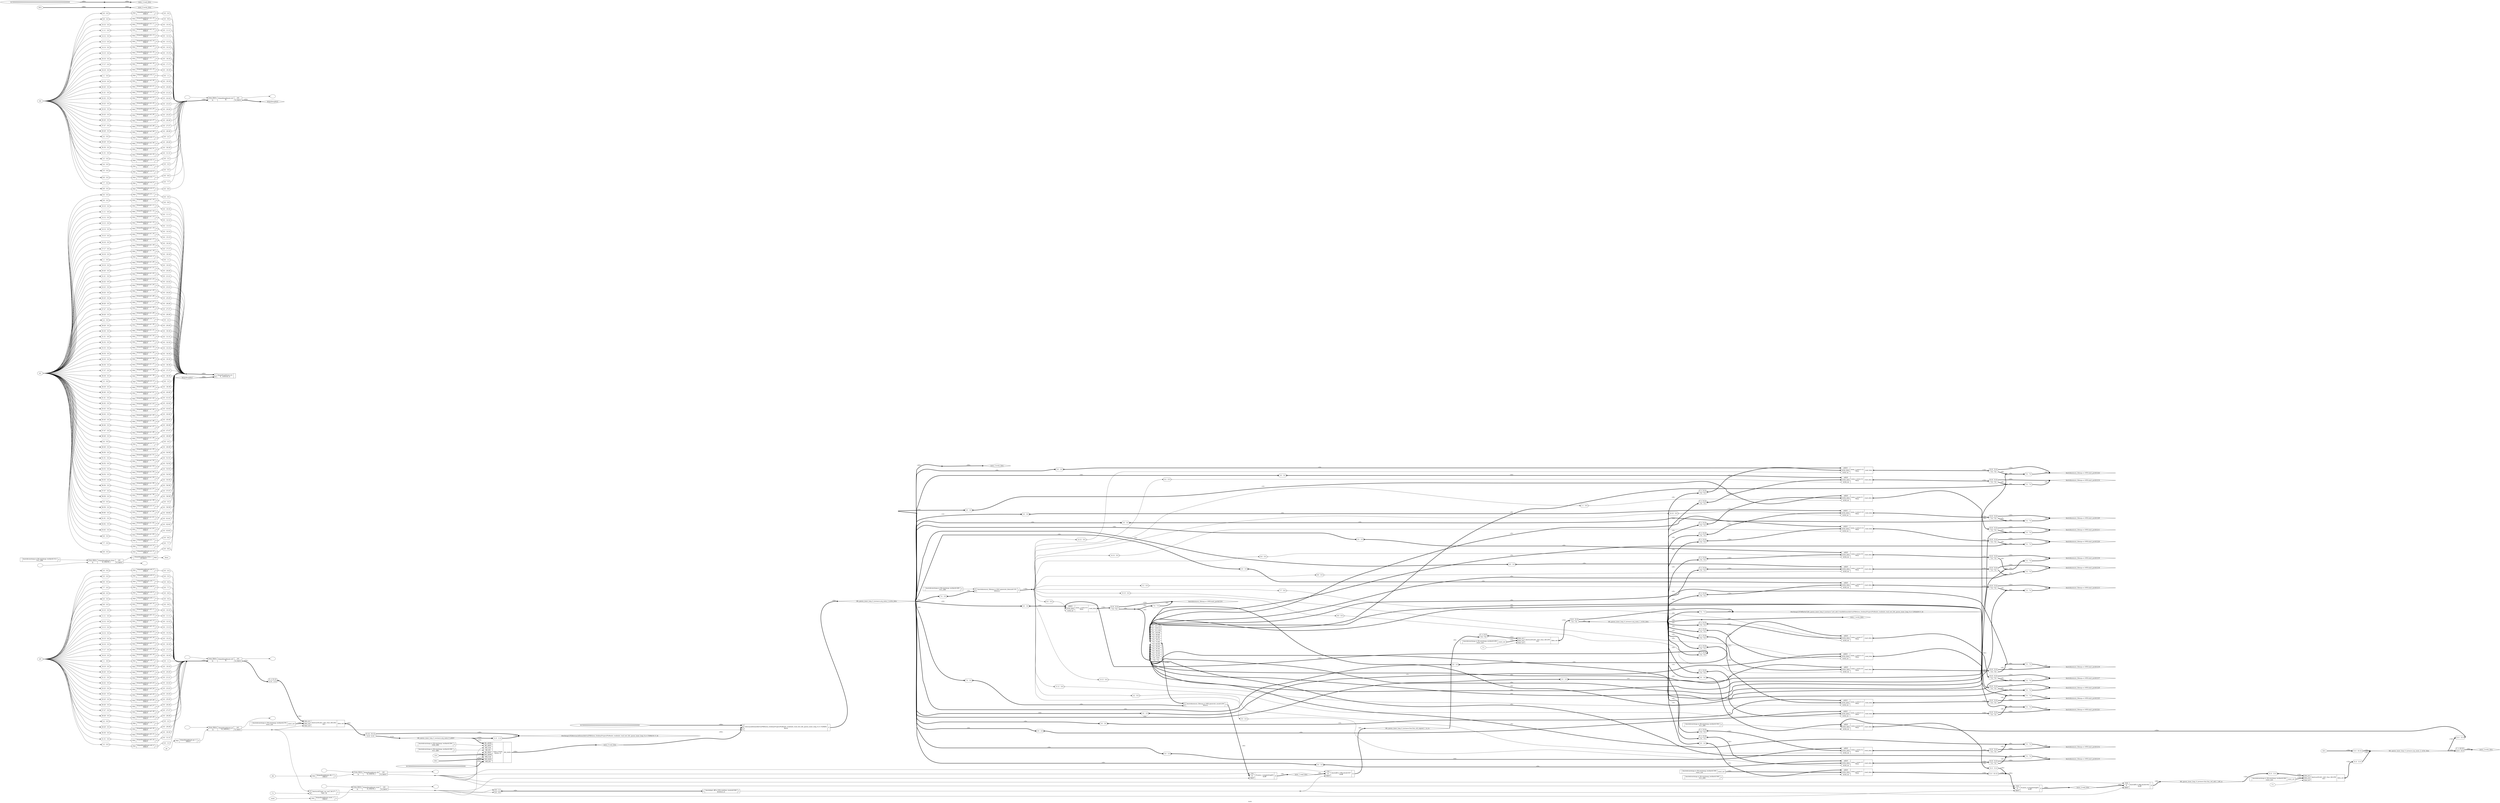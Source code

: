 digraph "main" {
label="main";
rankdir="LR";
remincross=true;
n63 [ shape=diamond, label="bfs_queue_inner_loop_0_instance.arg_mem_0_addr0", color="black", fontcolor="black"];
n64 [ shape=diamond, label="bfs_queue_inner_loop_0_instance.arg_mem_1_write_data", color="black", fontcolor="black"];
n65 [ shape=diamond, label="bfs_queue_inner_loop_0_instance.arg_mem_2_write_data", color="black", fontcolor="black"];
n66 [ shape=diamond, label="bfs_queue_inner_loop_0_instance.arg_mem_3_write_data", color="black", fontcolor="black"];
n67 [ shape=diamond, label="bfs_queue_inner_loop_0_instance.fsm.fsm_std_add_1_left_in", color="black", fontcolor="black"];
n68 [ shape=diamond, label="bfs_queue_inner_loop_0_instance.fsm.fsm_std_signext_1_in_in", color="black", fontcolor="black"];
n69 [ shape=octagon, label="clk", color="black", fontcolor="black"];
n70 [ shape=octagon, label="done", color="black", fontcolor="black"];
n71 [ shape=octagon, label="go", color="black", fontcolor="black"];
n72 [ shape=octagon, label="in0", color="black", fontcolor="black"];
n73 [ shape=octagon, label="in1", color="black", fontcolor="black"];
n74 [ shape=octagon, label="in2", color="black", fontcolor="black"];
n75 [ shape=diamond, label="mem_0.read_data", color="black", fontcolor="black"];
n76 [ shape=diamond, label="mem_0.write_data", color="black", fontcolor="black"];
n77 [ shape=diamond, label="mem_1.read_data", color="black", fontcolor="black"];
n78 [ shape=diamond, label="mem_1.write_data", color="black", fontcolor="black"];
n79 [ shape=diamond, label="mem_2.read_data", color="black", fontcolor="black"];
n80 [ shape=diamond, label="mem_2.write_data", color="black", fontcolor="black"];
n81 [ shape=diamond, label="mem_3.read_data", color="black", fontcolor="black"];
n82 [ shape=diamond, label="mem_3.write_data", color="black", fontcolor="black"];
n83 [ shape=octagon, label="reset", color="black", fontcolor="black"];
c88 [ shape=record, label="{{<p84> CLK|<p85> D|<p86> SRST}|$&#9586;mem_1.mem$rdreg[0]\n$sdff|{<p87> Q}}",  ];
c89 [ shape=record, label="{{<p84> CLK|<p85> D|<p86> SRST}|$&#9586;mem_2.mem$rdreg[0]\n$sdff|{<p87> Q}}",  ];
c91 [ shape=record, label="{{}|$auto$constmap.cc:36:constmap_worker$1278\nconst_unit|{<p90> const_out}}",  ];
c93 [ shape=record, label="{{}|$auto$constmap.cc:36:constmap_worker$1280\nVCC_DRV|{<p92> O}}",  ];
c94 [ shape=record, label="{{}|$auto$constmap.cc:36:constmap_worker$1284\nconst_unit|{<p90> const_out}}",  ];
c95 [ shape=record, label="{{}|$auto$constmap.cc:36:constmap_worker$1290\nconst_unit|{<p90> const_out}}",  ];
c96 [ shape=record, label="{{}|$auto$constmap.cc:36:constmap_worker$1294\nGND_DRV|{<p92> O}}",  ];
c97 [ shape=record, label="{{}|$auto$constmap.cc:36:constmap_worker$1296\nVCC_DRV|{<p92> O}}",  ];
c98 [ shape=record, label="{{}|$auto$constmap.cc:36:constmap_worker$1304\nVCC_DRV|{<p92> O}}",  ];
c99 [ shape=record, label="{{}|$auto$constmap.cc:36:constmap_worker$1306\nconst_unit|{<p90> const_out}}",  ];
c100 [ shape=record, label="{{}|$auto$constmap.cc:36:constmap_worker$1308\nVCC_DRV|{<p92> O}}",  ];
c101 [ shape=record, label="{{}|$auto$constmap.cc:36:constmap_worker$1312\nVCC_DRV|{<p92> O}}",  ];
c102 [ shape=record, label="{{<p84> CLK|<p85> D|<p86> SRST}|$auto$ff.cc:266:slice$1042\n$sdff|{<p87> Q}}",  ];
c103 [ shape=record, label="{{<p84> CLK|<p85> D|<p86> SRST}|$auto$ff.cc:266:slice$1047\n$sdff|{<p87> Q}}",  ];
c107 [ shape=record, label="{{<p104> A|<p105> S}|$auto$memory_libmap.cc:1641:generate_demux$1191\n$demux|{<p106> Y}}",  ];
x0 [ shape=record, style=rounded, label="<s0> 7:4 - 3:0 ", color="black", fontcolor="black" ];
x0:e -> c107:p105:w [arrowhead=odiamond, arrowtail=odiamond, dir=both, color="black", fontcolor="black", style="setlinewidth(3)", label="<4>"];
c108 [ shape=record, label="{{<p104> A|<p105> S}|$auto$memory_libmap.cc:1682:generate_mux$1209\n$bmux|{<p106> Y}}",  ];
x1 [ shape=record, style=rounded, label="<s15> 7:0 - 127:120 |<s14> 7:0 - 119:112 |<s13> 7:0 - 111:104 |<s12> 7:0 - 103:96 |<s11> 7:0 - 95:88 |<s10> 7:0 - 87:80 |<s9> 7:0 - 79:72 |<s8> 7:0 - 71:64 |<s7> 7:0 - 63:56 |<s6> 7:0 - 55:48 |<s5> 7:0 - 47:40 |<s4> 7:0 - 39:32 |<s3> 7:0 - 31:24 |<s2> 7:0 - 23:16 |<s1> 7:0 - 15:8 |<s0> 7:0 - 7:0 ", color="black", fontcolor="black" ];
x1:e -> c108:p104:w [arrowhead=odiamond, arrowtail=odiamond, dir=both, color="black", fontcolor="black", style="setlinewidth(3)", label="<128>"];
x2 [ shape=record, style=rounded, label="<s0> 7:4 - 3:0 ", color="black", fontcolor="black" ];
x2:e -> c108:p105:w [arrowhead=odiamond, arrowtail=odiamond, dir=both, color="black", fontcolor="black", style="setlinewidth(3)", label="<4>"];
c109 [ shape=record, label="{{<p104> A}|$auto$opt_dff.cc:254:combine_resets$1046\n$reduce_or|{<p106> Y}}",  ];
x3 [ shape=record, style=rounded, label="<s1> 0:0 - 1:1 |<s0> 0:0 - 0:0 ", color="black", fontcolor="black" ];
x3:e -> c109:p104:w [arrowhead=odiamond, arrowtail=odiamond, dir=both, color="black", fontcolor="black", style="setlinewidth(3)", label="<2>"];
v5 [ label="1'z" ];
c114 [ shape=record, label="{{<p110> data_in1|<p111> data_in2|<p112> data_in3}|$extract$&#9586;ALU_ALU_func_0$1258\nALU|{<p113> data_out}}",  ];
x4 [ shape=record, style=rounded, label="<s0> 31:0 - 31:0 ", color="black", fontcolor="black" ];
x4:e -> c114:p110:w [arrowhead=odiamond, arrowtail=odiamond, dir=both, color="black", fontcolor="black", style="setlinewidth(3)", label="<32>"];
x6 [ shape=record, style=rounded, label="<s0> 31:0 - 31:0 ", color="black", fontcolor="black" ];
c114:p113:e -> x6:w [arrowhead=odiamond, arrowtail=odiamond, dir=both, color="black", fontcolor="black", style="setlinewidth(3)", label="<32>"];
v8 [ label="1'z" ];
c115 [ shape=record, label="{{<p110> data_in1|<p111> data_in2|<p112> data_in3}|$extract$&#9586;ALU_ALU_func_0$1259\nALU|{<p113> data_out}}",  ];
x7 [ shape=record, style=rounded, label="0 -&gt; 31:8 |<s0> 7:0 - 7:0 ", color="black", fontcolor="black" ];
x7:e -> c115:p110:w [arrowhead=odiamond, arrowtail=odiamond, dir=both, color="black", fontcolor="black", style="setlinewidth(3)", label="<32>"];
x9 [ shape=record, style=rounded, label="<s1> 31:8 - 31:8 |<s0> 7:0 - 7:0 ", color="black", fontcolor="black" ];
c115:p113:e -> x9:w [arrowhead=odiamond, arrowtail=odiamond, dir=both, color="black", fontcolor="black", style="setlinewidth(3)", label="<32>"];
c116 [ shape=record, label="{{<p110> data_in1|<p111> data_in2|<p112> data_in3}|$extract$&#9586;ALU_ALU_func_6$1262\nALU|{<p113> data_out}}",  ];
x10 [ shape=record, style=rounded, label="0 -&gt; 31:12 |<s0> 11:0 - 11:0 ", color="black", fontcolor="black" ];
x10:e -> c116:p110:w [arrowhead=odiamond, arrowtail=odiamond, dir=both, color="black", fontcolor="black", style="setlinewidth(3)", label="<32>"];
x11 [ shape=record, style=rounded, label="<s1> 31:12 - 31:12 |<s0> 11:0 - 11:0 ", color="black", fontcolor="black" ];
c116:p113:e -> x11:w [arrowhead=odiamond, arrowtail=odiamond, dir=both, color="black", fontcolor="black", style="setlinewidth(3)", label="<32>"];
v12 [ label="1'z" ];
c118 [ shape=record, label="{{<p104> A|<p117> B}|$extract$&#9586;logic_op_conf_3$1271\nlogic_op|{<p106> Y}}",  ];
v13 [ label="" ];
v14 [ label="" ];
c123 [ shape=record, label="{{<p119> from_fabric|<p120> in}|$iopadmap$main.clk\nIO_WIDTH_1|{<p121> out|<p122> to_fabric}}",  ];
c125 [ shape=record, label="{{<p124> PAD}|$iopadmap$main.clk_1\nINBUF|{<p92> O}}",  ];
v15 [ label="" ];
v16 [ label="" ];
c126 [ shape=record, label="{{<p119> from_fabric|<p120> in}|$iopadmap$main.done\nIO_WIDTH_1|{<p121> out|<p122> to_fabric}}",  ];
c128 [ shape=record, label="{{<p127> I}|$iopadmap$main.done_1\nOUTBUF|{<p124> PAD}}",  ];
v17 [ label="" ];
v18 [ label="" ];
c129 [ shape=record, label="{{<p119> from_fabric|<p120> in}|$iopadmap$main.go\nIO_WIDTH_1|{<p121> out|<p122> to_fabric}}",  ];
c130 [ shape=record, label="{{<p124> PAD}|$iopadmap$main.go_1\nINBUF|{<p92> O}}",  ];
v19 [ label="" ];
v20 [ label="" ];
c131 [ shape=record, label="{{<p119> from_fabric|<p120> in}|$iopadmap$main.in0\nIO|{<p121> out|<p122> to_fabric}}",  ];
c132 [ shape=record, label="{{<p124> PAD}|$iopadmap$main.in0_1\nINBUF|{<p92> O}}",  ];
x21 [ shape=record, style=rounded, label="<s0> 0:0 - 0:0 ", color="black", fontcolor="black" ];
c132:p92:e -> x21:w [arrowhead=odiamond, arrowtail=odiamond, dir=both, color="black", fontcolor="black", label=""];
x22 [ shape=record, style=rounded, label="<s0> 0:0 - 0:0 ", color="black", fontcolor="black" ];
x22:e -> c132:p124:w [arrowhead=odiamond, arrowtail=odiamond, dir=both, color="black", fontcolor="black", label=""];
c133 [ shape=record, label="{{<p124> PAD}|$iopadmap$main.in0_10\nINBUF|{<p92> O}}",  ];
x23 [ shape=record, style=rounded, label="<s0> 0:0 - 9:9 ", color="black", fontcolor="black" ];
c133:p92:e -> x23:w [arrowhead=odiamond, arrowtail=odiamond, dir=both, color="black", fontcolor="black", label=""];
x24 [ shape=record, style=rounded, label="<s0> 9:9 - 0:0 ", color="black", fontcolor="black" ];
x24:e -> c133:p124:w [arrowhead=odiamond, arrowtail=odiamond, dir=both, color="black", fontcolor="black", label=""];
c134 [ shape=record, label="{{<p124> PAD}|$iopadmap$main.in0_11\nINBUF|{<p92> O}}",  ];
x25 [ shape=record, style=rounded, label="<s0> 0:0 - 10:10 ", color="black", fontcolor="black" ];
c134:p92:e -> x25:w [arrowhead=odiamond, arrowtail=odiamond, dir=both, color="black", fontcolor="black", label=""];
x26 [ shape=record, style=rounded, label="<s0> 10:10 - 0:0 ", color="black", fontcolor="black" ];
x26:e -> c134:p124:w [arrowhead=odiamond, arrowtail=odiamond, dir=both, color="black", fontcolor="black", label=""];
c135 [ shape=record, label="{{<p124> PAD}|$iopadmap$main.in0_12\nINBUF|{<p92> O}}",  ];
x27 [ shape=record, style=rounded, label="<s0> 0:0 - 11:11 ", color="black", fontcolor="black" ];
c135:p92:e -> x27:w [arrowhead=odiamond, arrowtail=odiamond, dir=both, color="black", fontcolor="black", label=""];
x28 [ shape=record, style=rounded, label="<s0> 11:11 - 0:0 ", color="black", fontcolor="black" ];
x28:e -> c135:p124:w [arrowhead=odiamond, arrowtail=odiamond, dir=both, color="black", fontcolor="black", label=""];
c136 [ shape=record, label="{{<p124> PAD}|$iopadmap$main.in0_13\nINBUF|{<p92> O}}",  ];
x29 [ shape=record, style=rounded, label="<s0> 0:0 - 12:12 ", color="black", fontcolor="black" ];
c136:p92:e -> x29:w [arrowhead=odiamond, arrowtail=odiamond, dir=both, color="black", fontcolor="black", label=""];
x30 [ shape=record, style=rounded, label="<s0> 12:12 - 0:0 ", color="black", fontcolor="black" ];
x30:e -> c136:p124:w [arrowhead=odiamond, arrowtail=odiamond, dir=both, color="black", fontcolor="black", label=""];
c137 [ shape=record, label="{{<p124> PAD}|$iopadmap$main.in0_14\nINBUF|{<p92> O}}",  ];
x31 [ shape=record, style=rounded, label="<s0> 0:0 - 13:13 ", color="black", fontcolor="black" ];
c137:p92:e -> x31:w [arrowhead=odiamond, arrowtail=odiamond, dir=both, color="black", fontcolor="black", label=""];
x32 [ shape=record, style=rounded, label="<s0> 13:13 - 0:0 ", color="black", fontcolor="black" ];
x32:e -> c137:p124:w [arrowhead=odiamond, arrowtail=odiamond, dir=both, color="black", fontcolor="black", label=""];
c138 [ shape=record, label="{{<p124> PAD}|$iopadmap$main.in0_15\nINBUF|{<p92> O}}",  ];
x33 [ shape=record, style=rounded, label="<s0> 0:0 - 14:14 ", color="black", fontcolor="black" ];
c138:p92:e -> x33:w [arrowhead=odiamond, arrowtail=odiamond, dir=both, color="black", fontcolor="black", label=""];
x34 [ shape=record, style=rounded, label="<s0> 14:14 - 0:0 ", color="black", fontcolor="black" ];
x34:e -> c138:p124:w [arrowhead=odiamond, arrowtail=odiamond, dir=both, color="black", fontcolor="black", label=""];
c139 [ shape=record, label="{{<p124> PAD}|$iopadmap$main.in0_16\nINBUF|{<p92> O}}",  ];
x35 [ shape=record, style=rounded, label="<s0> 0:0 - 15:15 ", color="black", fontcolor="black" ];
c139:p92:e -> x35:w [arrowhead=odiamond, arrowtail=odiamond, dir=both, color="black", fontcolor="black", label=""];
x36 [ shape=record, style=rounded, label="<s0> 15:15 - 0:0 ", color="black", fontcolor="black" ];
x36:e -> c139:p124:w [arrowhead=odiamond, arrowtail=odiamond, dir=both, color="black", fontcolor="black", label=""];
c140 [ shape=record, label="{{<p124> PAD}|$iopadmap$main.in0_17\nINBUF|{<p92> O}}",  ];
x37 [ shape=record, style=rounded, label="<s0> 0:0 - 16:16 ", color="black", fontcolor="black" ];
c140:p92:e -> x37:w [arrowhead=odiamond, arrowtail=odiamond, dir=both, color="black", fontcolor="black", label=""];
x38 [ shape=record, style=rounded, label="<s0> 16:16 - 0:0 ", color="black", fontcolor="black" ];
x38:e -> c140:p124:w [arrowhead=odiamond, arrowtail=odiamond, dir=both, color="black", fontcolor="black", label=""];
c141 [ shape=record, label="{{<p124> PAD}|$iopadmap$main.in0_18\nINBUF|{<p92> O}}",  ];
x39 [ shape=record, style=rounded, label="<s0> 0:0 - 17:17 ", color="black", fontcolor="black" ];
c141:p92:e -> x39:w [arrowhead=odiamond, arrowtail=odiamond, dir=both, color="black", fontcolor="black", label=""];
x40 [ shape=record, style=rounded, label="<s0> 17:17 - 0:0 ", color="black", fontcolor="black" ];
x40:e -> c141:p124:w [arrowhead=odiamond, arrowtail=odiamond, dir=both, color="black", fontcolor="black", label=""];
c142 [ shape=record, label="{{<p124> PAD}|$iopadmap$main.in0_19\nINBUF|{<p92> O}}",  ];
x41 [ shape=record, style=rounded, label="<s0> 0:0 - 18:18 ", color="black", fontcolor="black" ];
c142:p92:e -> x41:w [arrowhead=odiamond, arrowtail=odiamond, dir=both, color="black", fontcolor="black", label=""];
x42 [ shape=record, style=rounded, label="<s0> 18:18 - 0:0 ", color="black", fontcolor="black" ];
x42:e -> c142:p124:w [arrowhead=odiamond, arrowtail=odiamond, dir=both, color="black", fontcolor="black", label=""];
c143 [ shape=record, label="{{<p124> PAD}|$iopadmap$main.in0_2\nINBUF|{<p92> O}}",  ];
x43 [ shape=record, style=rounded, label="<s0> 0:0 - 1:1 ", color="black", fontcolor="black" ];
c143:p92:e -> x43:w [arrowhead=odiamond, arrowtail=odiamond, dir=both, color="black", fontcolor="black", label=""];
x44 [ shape=record, style=rounded, label="<s0> 1:1 - 0:0 ", color="black", fontcolor="black" ];
x44:e -> c143:p124:w [arrowhead=odiamond, arrowtail=odiamond, dir=both, color="black", fontcolor="black", label=""];
c144 [ shape=record, label="{{<p124> PAD}|$iopadmap$main.in0_20\nINBUF|{<p92> O}}",  ];
x45 [ shape=record, style=rounded, label="<s0> 0:0 - 19:19 ", color="black", fontcolor="black" ];
c144:p92:e -> x45:w [arrowhead=odiamond, arrowtail=odiamond, dir=both, color="black", fontcolor="black", label=""];
x46 [ shape=record, style=rounded, label="<s0> 19:19 - 0:0 ", color="black", fontcolor="black" ];
x46:e -> c144:p124:w [arrowhead=odiamond, arrowtail=odiamond, dir=both, color="black", fontcolor="black", label=""];
c145 [ shape=record, label="{{<p124> PAD}|$iopadmap$main.in0_21\nINBUF|{<p92> O}}",  ];
x47 [ shape=record, style=rounded, label="<s0> 0:0 - 20:20 ", color="black", fontcolor="black" ];
c145:p92:e -> x47:w [arrowhead=odiamond, arrowtail=odiamond, dir=both, color="black", fontcolor="black", label=""];
x48 [ shape=record, style=rounded, label="<s0> 20:20 - 0:0 ", color="black", fontcolor="black" ];
x48:e -> c145:p124:w [arrowhead=odiamond, arrowtail=odiamond, dir=both, color="black", fontcolor="black", label=""];
c146 [ shape=record, label="{{<p124> PAD}|$iopadmap$main.in0_22\nINBUF|{<p92> O}}",  ];
x49 [ shape=record, style=rounded, label="<s0> 0:0 - 21:21 ", color="black", fontcolor="black" ];
c146:p92:e -> x49:w [arrowhead=odiamond, arrowtail=odiamond, dir=both, color="black", fontcolor="black", label=""];
x50 [ shape=record, style=rounded, label="<s0> 21:21 - 0:0 ", color="black", fontcolor="black" ];
x50:e -> c146:p124:w [arrowhead=odiamond, arrowtail=odiamond, dir=both, color="black", fontcolor="black", label=""];
c147 [ shape=record, label="{{<p124> PAD}|$iopadmap$main.in0_23\nINBUF|{<p92> O}}",  ];
x51 [ shape=record, style=rounded, label="<s0> 0:0 - 22:22 ", color="black", fontcolor="black" ];
c147:p92:e -> x51:w [arrowhead=odiamond, arrowtail=odiamond, dir=both, color="black", fontcolor="black", label=""];
x52 [ shape=record, style=rounded, label="<s0> 22:22 - 0:0 ", color="black", fontcolor="black" ];
x52:e -> c147:p124:w [arrowhead=odiamond, arrowtail=odiamond, dir=both, color="black", fontcolor="black", label=""];
c148 [ shape=record, label="{{<p124> PAD}|$iopadmap$main.in0_24\nINBUF|{<p92> O}}",  ];
x53 [ shape=record, style=rounded, label="<s0> 0:0 - 23:23 ", color="black", fontcolor="black" ];
c148:p92:e -> x53:w [arrowhead=odiamond, arrowtail=odiamond, dir=both, color="black", fontcolor="black", label=""];
x54 [ shape=record, style=rounded, label="<s0> 23:23 - 0:0 ", color="black", fontcolor="black" ];
x54:e -> c148:p124:w [arrowhead=odiamond, arrowtail=odiamond, dir=both, color="black", fontcolor="black", label=""];
c149 [ shape=record, label="{{<p124> PAD}|$iopadmap$main.in0_25\nINBUF|{<p92> O}}",  ];
x55 [ shape=record, style=rounded, label="<s0> 0:0 - 24:24 ", color="black", fontcolor="black" ];
c149:p92:e -> x55:w [arrowhead=odiamond, arrowtail=odiamond, dir=both, color="black", fontcolor="black", label=""];
x56 [ shape=record, style=rounded, label="<s0> 24:24 - 0:0 ", color="black", fontcolor="black" ];
x56:e -> c149:p124:w [arrowhead=odiamond, arrowtail=odiamond, dir=both, color="black", fontcolor="black", label=""];
c150 [ shape=record, label="{{<p124> PAD}|$iopadmap$main.in0_26\nINBUF|{<p92> O}}",  ];
x57 [ shape=record, style=rounded, label="<s0> 0:0 - 25:25 ", color="black", fontcolor="black" ];
c150:p92:e -> x57:w [arrowhead=odiamond, arrowtail=odiamond, dir=both, color="black", fontcolor="black", label=""];
x58 [ shape=record, style=rounded, label="<s0> 25:25 - 0:0 ", color="black", fontcolor="black" ];
x58:e -> c150:p124:w [arrowhead=odiamond, arrowtail=odiamond, dir=both, color="black", fontcolor="black", label=""];
c151 [ shape=record, label="{{<p124> PAD}|$iopadmap$main.in0_27\nINBUF|{<p92> O}}",  ];
x59 [ shape=record, style=rounded, label="<s0> 0:0 - 26:26 ", color="black", fontcolor="black" ];
c151:p92:e -> x59:w [arrowhead=odiamond, arrowtail=odiamond, dir=both, color="black", fontcolor="black", label=""];
x60 [ shape=record, style=rounded, label="<s0> 26:26 - 0:0 ", color="black", fontcolor="black" ];
x60:e -> c151:p124:w [arrowhead=odiamond, arrowtail=odiamond, dir=both, color="black", fontcolor="black", label=""];
c152 [ shape=record, label="{{<p124> PAD}|$iopadmap$main.in0_28\nINBUF|{<p92> O}}",  ];
x61 [ shape=record, style=rounded, label="<s0> 0:0 - 27:27 ", color="black", fontcolor="black" ];
c152:p92:e -> x61:w [arrowhead=odiamond, arrowtail=odiamond, dir=both, color="black", fontcolor="black", label=""];
x62 [ shape=record, style=rounded, label="<s0> 27:27 - 0:0 ", color="black", fontcolor="black" ];
x62:e -> c152:p124:w [arrowhead=odiamond, arrowtail=odiamond, dir=both, color="black", fontcolor="black", label=""];
c153 [ shape=record, label="{{<p124> PAD}|$iopadmap$main.in0_29\nINBUF|{<p92> O}}",  ];
x63 [ shape=record, style=rounded, label="<s0> 0:0 - 28:28 ", color="black", fontcolor="black" ];
c153:p92:e -> x63:w [arrowhead=odiamond, arrowtail=odiamond, dir=both, color="black", fontcolor="black", label=""];
x64 [ shape=record, style=rounded, label="<s0> 28:28 - 0:0 ", color="black", fontcolor="black" ];
x64:e -> c153:p124:w [arrowhead=odiamond, arrowtail=odiamond, dir=both, color="black", fontcolor="black", label=""];
c154 [ shape=record, label="{{<p124> PAD}|$iopadmap$main.in0_3\nINBUF|{<p92> O}}",  ];
x65 [ shape=record, style=rounded, label="<s0> 0:0 - 2:2 ", color="black", fontcolor="black" ];
c154:p92:e -> x65:w [arrowhead=odiamond, arrowtail=odiamond, dir=both, color="black", fontcolor="black", label=""];
x66 [ shape=record, style=rounded, label="<s0> 2:2 - 0:0 ", color="black", fontcolor="black" ];
x66:e -> c154:p124:w [arrowhead=odiamond, arrowtail=odiamond, dir=both, color="black", fontcolor="black", label=""];
c155 [ shape=record, label="{{<p124> PAD}|$iopadmap$main.in0_30\nINBUF|{<p92> O}}",  ];
x67 [ shape=record, style=rounded, label="<s0> 0:0 - 29:29 ", color="black", fontcolor="black" ];
c155:p92:e -> x67:w [arrowhead=odiamond, arrowtail=odiamond, dir=both, color="black", fontcolor="black", label=""];
x68 [ shape=record, style=rounded, label="<s0> 29:29 - 0:0 ", color="black", fontcolor="black" ];
x68:e -> c155:p124:w [arrowhead=odiamond, arrowtail=odiamond, dir=both, color="black", fontcolor="black", label=""];
c156 [ shape=record, label="{{<p124> PAD}|$iopadmap$main.in0_31\nINBUF|{<p92> O}}",  ];
x69 [ shape=record, style=rounded, label="<s0> 0:0 - 30:30 ", color="black", fontcolor="black" ];
c156:p92:e -> x69:w [arrowhead=odiamond, arrowtail=odiamond, dir=both, color="black", fontcolor="black", label=""];
x70 [ shape=record, style=rounded, label="<s0> 30:30 - 0:0 ", color="black", fontcolor="black" ];
x70:e -> c156:p124:w [arrowhead=odiamond, arrowtail=odiamond, dir=both, color="black", fontcolor="black", label=""];
c157 [ shape=record, label="{{<p124> PAD}|$iopadmap$main.in0_32\nINBUF|{<p92> O}}",  ];
x71 [ shape=record, style=rounded, label="<s0> 0:0 - 31:31 ", color="black", fontcolor="black" ];
c157:p92:e -> x71:w [arrowhead=odiamond, arrowtail=odiamond, dir=both, color="black", fontcolor="black", label=""];
x72 [ shape=record, style=rounded, label="<s0> 31:31 - 0:0 ", color="black", fontcolor="black" ];
x72:e -> c157:p124:w [arrowhead=odiamond, arrowtail=odiamond, dir=both, color="black", fontcolor="black", label=""];
c158 [ shape=record, label="{{<p124> PAD}|$iopadmap$main.in0_4\nINBUF|{<p92> O}}",  ];
x73 [ shape=record, style=rounded, label="<s0> 0:0 - 3:3 ", color="black", fontcolor="black" ];
c158:p92:e -> x73:w [arrowhead=odiamond, arrowtail=odiamond, dir=both, color="black", fontcolor="black", label=""];
x74 [ shape=record, style=rounded, label="<s0> 3:3 - 0:0 ", color="black", fontcolor="black" ];
x74:e -> c158:p124:w [arrowhead=odiamond, arrowtail=odiamond, dir=both, color="black", fontcolor="black", label=""];
c159 [ shape=record, label="{{<p124> PAD}|$iopadmap$main.in0_5\nINBUF|{<p92> O}}",  ];
x75 [ shape=record, style=rounded, label="<s0> 0:0 - 4:4 ", color="black", fontcolor="black" ];
c159:p92:e -> x75:w [arrowhead=odiamond, arrowtail=odiamond, dir=both, color="black", fontcolor="black", label=""];
x76 [ shape=record, style=rounded, label="<s0> 4:4 - 0:0 ", color="black", fontcolor="black" ];
x76:e -> c159:p124:w [arrowhead=odiamond, arrowtail=odiamond, dir=both, color="black", fontcolor="black", label=""];
c160 [ shape=record, label="{{<p124> PAD}|$iopadmap$main.in0_6\nINBUF|{<p92> O}}",  ];
x77 [ shape=record, style=rounded, label="<s0> 0:0 - 5:5 ", color="black", fontcolor="black" ];
c160:p92:e -> x77:w [arrowhead=odiamond, arrowtail=odiamond, dir=both, color="black", fontcolor="black", label=""];
x78 [ shape=record, style=rounded, label="<s0> 5:5 - 0:0 ", color="black", fontcolor="black" ];
x78:e -> c160:p124:w [arrowhead=odiamond, arrowtail=odiamond, dir=both, color="black", fontcolor="black", label=""];
c161 [ shape=record, label="{{<p124> PAD}|$iopadmap$main.in0_7\nINBUF|{<p92> O}}",  ];
x79 [ shape=record, style=rounded, label="<s0> 0:0 - 6:6 ", color="black", fontcolor="black" ];
c161:p92:e -> x79:w [arrowhead=odiamond, arrowtail=odiamond, dir=both, color="black", fontcolor="black", label=""];
x80 [ shape=record, style=rounded, label="<s0> 6:6 - 0:0 ", color="black", fontcolor="black" ];
x80:e -> c161:p124:w [arrowhead=odiamond, arrowtail=odiamond, dir=both, color="black", fontcolor="black", label=""];
c162 [ shape=record, label="{{<p124> PAD}|$iopadmap$main.in0_8\nINBUF|{<p92> O}}",  ];
x81 [ shape=record, style=rounded, label="<s0> 0:0 - 7:7 ", color="black", fontcolor="black" ];
c162:p92:e -> x81:w [arrowhead=odiamond, arrowtail=odiamond, dir=both, color="black", fontcolor="black", label=""];
x82 [ shape=record, style=rounded, label="<s0> 7:7 - 0:0 ", color="black", fontcolor="black" ];
x82:e -> c162:p124:w [arrowhead=odiamond, arrowtail=odiamond, dir=both, color="black", fontcolor="black", label=""];
c163 [ shape=record, label="{{<p124> PAD}|$iopadmap$main.in0_9\nINBUF|{<p92> O}}",  ];
x83 [ shape=record, style=rounded, label="<s0> 0:0 - 8:8 ", color="black", fontcolor="black" ];
c163:p92:e -> x83:w [arrowhead=odiamond, arrowtail=odiamond, dir=both, color="black", fontcolor="black", label=""];
x84 [ shape=record, style=rounded, label="<s0> 8:8 - 0:0 ", color="black", fontcolor="black" ];
x84:e -> c163:p124:w [arrowhead=odiamond, arrowtail=odiamond, dir=both, color="black", fontcolor="black", label=""];
c164 [ shape=record, label="{{<p127> I|<p92> O}|$iopadmap$main.in1\n$__external_in|{}}",  ];
c165 [ shape=record, label="{{<p124> PAD}|$iopadmap$main.in1_1\nINBUF|{<p92> O}}",  ];
x85 [ shape=record, style=rounded, label="<s0> 0:0 - 0:0 ", color="black", fontcolor="black" ];
c165:p92:e -> x85:w [arrowhead=odiamond, arrowtail=odiamond, dir=both, color="black", fontcolor="black", label=""];
x86 [ shape=record, style=rounded, label="<s0> 0:0 - 0:0 ", color="black", fontcolor="black" ];
x86:e -> c165:p124:w [arrowhead=odiamond, arrowtail=odiamond, dir=both, color="black", fontcolor="black", label=""];
c166 [ shape=record, label="{{<p124> PAD}|$iopadmap$main.in1_10\nINBUF|{<p92> O}}",  ];
x87 [ shape=record, style=rounded, label="<s0> 0:0 - 9:9 ", color="black", fontcolor="black" ];
c166:p92:e -> x87:w [arrowhead=odiamond, arrowtail=odiamond, dir=both, color="black", fontcolor="black", label=""];
x88 [ shape=record, style=rounded, label="<s0> 9:9 - 0:0 ", color="black", fontcolor="black" ];
x88:e -> c166:p124:w [arrowhead=odiamond, arrowtail=odiamond, dir=both, color="black", fontcolor="black", label=""];
c167 [ shape=record, label="{{<p124> PAD}|$iopadmap$main.in1_11\nINBUF|{<p92> O}}",  ];
x89 [ shape=record, style=rounded, label="<s0> 0:0 - 10:10 ", color="black", fontcolor="black" ];
c167:p92:e -> x89:w [arrowhead=odiamond, arrowtail=odiamond, dir=both, color="black", fontcolor="black", label=""];
x90 [ shape=record, style=rounded, label="<s0> 10:10 - 0:0 ", color="black", fontcolor="black" ];
x90:e -> c167:p124:w [arrowhead=odiamond, arrowtail=odiamond, dir=both, color="black", fontcolor="black", label=""];
c168 [ shape=record, label="{{<p124> PAD}|$iopadmap$main.in1_12\nINBUF|{<p92> O}}",  ];
x91 [ shape=record, style=rounded, label="<s0> 0:0 - 11:11 ", color="black", fontcolor="black" ];
c168:p92:e -> x91:w [arrowhead=odiamond, arrowtail=odiamond, dir=both, color="black", fontcolor="black", label=""];
x92 [ shape=record, style=rounded, label="<s0> 11:11 - 0:0 ", color="black", fontcolor="black" ];
x92:e -> c168:p124:w [arrowhead=odiamond, arrowtail=odiamond, dir=both, color="black", fontcolor="black", label=""];
c169 [ shape=record, label="{{<p124> PAD}|$iopadmap$main.in1_13\nINBUF|{<p92> O}}",  ];
x93 [ shape=record, style=rounded, label="<s0> 0:0 - 12:12 ", color="black", fontcolor="black" ];
c169:p92:e -> x93:w [arrowhead=odiamond, arrowtail=odiamond, dir=both, color="black", fontcolor="black", label=""];
x94 [ shape=record, style=rounded, label="<s0> 12:12 - 0:0 ", color="black", fontcolor="black" ];
x94:e -> c169:p124:w [arrowhead=odiamond, arrowtail=odiamond, dir=both, color="black", fontcolor="black", label=""];
c170 [ shape=record, label="{{<p124> PAD}|$iopadmap$main.in1_14\nINBUF|{<p92> O}}",  ];
x95 [ shape=record, style=rounded, label="<s0> 0:0 - 13:13 ", color="black", fontcolor="black" ];
c170:p92:e -> x95:w [arrowhead=odiamond, arrowtail=odiamond, dir=both, color="black", fontcolor="black", label=""];
x96 [ shape=record, style=rounded, label="<s0> 13:13 - 0:0 ", color="black", fontcolor="black" ];
x96:e -> c170:p124:w [arrowhead=odiamond, arrowtail=odiamond, dir=both, color="black", fontcolor="black", label=""];
c171 [ shape=record, label="{{<p124> PAD}|$iopadmap$main.in1_15\nINBUF|{<p92> O}}",  ];
x97 [ shape=record, style=rounded, label="<s0> 0:0 - 14:14 ", color="black", fontcolor="black" ];
c171:p92:e -> x97:w [arrowhead=odiamond, arrowtail=odiamond, dir=both, color="black", fontcolor="black", label=""];
x98 [ shape=record, style=rounded, label="<s0> 14:14 - 0:0 ", color="black", fontcolor="black" ];
x98:e -> c171:p124:w [arrowhead=odiamond, arrowtail=odiamond, dir=both, color="black", fontcolor="black", label=""];
c172 [ shape=record, label="{{<p124> PAD}|$iopadmap$main.in1_16\nINBUF|{<p92> O}}",  ];
x99 [ shape=record, style=rounded, label="<s0> 0:0 - 15:15 ", color="black", fontcolor="black" ];
c172:p92:e -> x99:w [arrowhead=odiamond, arrowtail=odiamond, dir=both, color="black", fontcolor="black", label=""];
x100 [ shape=record, style=rounded, label="<s0> 15:15 - 0:0 ", color="black", fontcolor="black" ];
x100:e -> c172:p124:w [arrowhead=odiamond, arrowtail=odiamond, dir=both, color="black", fontcolor="black", label=""];
c173 [ shape=record, label="{{<p124> PAD}|$iopadmap$main.in1_17\nINBUF|{<p92> O}}",  ];
x101 [ shape=record, style=rounded, label="<s0> 0:0 - 16:16 ", color="black", fontcolor="black" ];
c173:p92:e -> x101:w [arrowhead=odiamond, arrowtail=odiamond, dir=both, color="black", fontcolor="black", label=""];
x102 [ shape=record, style=rounded, label="<s0> 16:16 - 0:0 ", color="black", fontcolor="black" ];
x102:e -> c173:p124:w [arrowhead=odiamond, arrowtail=odiamond, dir=both, color="black", fontcolor="black", label=""];
c174 [ shape=record, label="{{<p124> PAD}|$iopadmap$main.in1_18\nINBUF|{<p92> O}}",  ];
x103 [ shape=record, style=rounded, label="<s0> 0:0 - 17:17 ", color="black", fontcolor="black" ];
c174:p92:e -> x103:w [arrowhead=odiamond, arrowtail=odiamond, dir=both, color="black", fontcolor="black", label=""];
x104 [ shape=record, style=rounded, label="<s0> 17:17 - 0:0 ", color="black", fontcolor="black" ];
x104:e -> c174:p124:w [arrowhead=odiamond, arrowtail=odiamond, dir=both, color="black", fontcolor="black", label=""];
c175 [ shape=record, label="{{<p124> PAD}|$iopadmap$main.in1_19\nINBUF|{<p92> O}}",  ];
x105 [ shape=record, style=rounded, label="<s0> 0:0 - 18:18 ", color="black", fontcolor="black" ];
c175:p92:e -> x105:w [arrowhead=odiamond, arrowtail=odiamond, dir=both, color="black", fontcolor="black", label=""];
x106 [ shape=record, style=rounded, label="<s0> 18:18 - 0:0 ", color="black", fontcolor="black" ];
x106:e -> c175:p124:w [arrowhead=odiamond, arrowtail=odiamond, dir=both, color="black", fontcolor="black", label=""];
c176 [ shape=record, label="{{<p124> PAD}|$iopadmap$main.in1_2\nINBUF|{<p92> O}}",  ];
x107 [ shape=record, style=rounded, label="<s0> 0:0 - 1:1 ", color="black", fontcolor="black" ];
c176:p92:e -> x107:w [arrowhead=odiamond, arrowtail=odiamond, dir=both, color="black", fontcolor="black", label=""];
x108 [ shape=record, style=rounded, label="<s0> 1:1 - 0:0 ", color="black", fontcolor="black" ];
x108:e -> c176:p124:w [arrowhead=odiamond, arrowtail=odiamond, dir=both, color="black", fontcolor="black", label=""];
c177 [ shape=record, label="{{<p124> PAD}|$iopadmap$main.in1_20\nINBUF|{<p92> O}}",  ];
x109 [ shape=record, style=rounded, label="<s0> 0:0 - 19:19 ", color="black", fontcolor="black" ];
c177:p92:e -> x109:w [arrowhead=odiamond, arrowtail=odiamond, dir=both, color="black", fontcolor="black", label=""];
x110 [ shape=record, style=rounded, label="<s0> 19:19 - 0:0 ", color="black", fontcolor="black" ];
x110:e -> c177:p124:w [arrowhead=odiamond, arrowtail=odiamond, dir=both, color="black", fontcolor="black", label=""];
c178 [ shape=record, label="{{<p124> PAD}|$iopadmap$main.in1_21\nINBUF|{<p92> O}}",  ];
x111 [ shape=record, style=rounded, label="<s0> 0:0 - 20:20 ", color="black", fontcolor="black" ];
c178:p92:e -> x111:w [arrowhead=odiamond, arrowtail=odiamond, dir=both, color="black", fontcolor="black", label=""];
x112 [ shape=record, style=rounded, label="<s0> 20:20 - 0:0 ", color="black", fontcolor="black" ];
x112:e -> c178:p124:w [arrowhead=odiamond, arrowtail=odiamond, dir=both, color="black", fontcolor="black", label=""];
c179 [ shape=record, label="{{<p124> PAD}|$iopadmap$main.in1_22\nINBUF|{<p92> O}}",  ];
x113 [ shape=record, style=rounded, label="<s0> 0:0 - 21:21 ", color="black", fontcolor="black" ];
c179:p92:e -> x113:w [arrowhead=odiamond, arrowtail=odiamond, dir=both, color="black", fontcolor="black", label=""];
x114 [ shape=record, style=rounded, label="<s0> 21:21 - 0:0 ", color="black", fontcolor="black" ];
x114:e -> c179:p124:w [arrowhead=odiamond, arrowtail=odiamond, dir=both, color="black", fontcolor="black", label=""];
c180 [ shape=record, label="{{<p124> PAD}|$iopadmap$main.in1_23\nINBUF|{<p92> O}}",  ];
x115 [ shape=record, style=rounded, label="<s0> 0:0 - 22:22 ", color="black", fontcolor="black" ];
c180:p92:e -> x115:w [arrowhead=odiamond, arrowtail=odiamond, dir=both, color="black", fontcolor="black", label=""];
x116 [ shape=record, style=rounded, label="<s0> 22:22 - 0:0 ", color="black", fontcolor="black" ];
x116:e -> c180:p124:w [arrowhead=odiamond, arrowtail=odiamond, dir=both, color="black", fontcolor="black", label=""];
c181 [ shape=record, label="{{<p124> PAD}|$iopadmap$main.in1_24\nINBUF|{<p92> O}}",  ];
x117 [ shape=record, style=rounded, label="<s0> 0:0 - 23:23 ", color="black", fontcolor="black" ];
c181:p92:e -> x117:w [arrowhead=odiamond, arrowtail=odiamond, dir=both, color="black", fontcolor="black", label=""];
x118 [ shape=record, style=rounded, label="<s0> 23:23 - 0:0 ", color="black", fontcolor="black" ];
x118:e -> c181:p124:w [arrowhead=odiamond, arrowtail=odiamond, dir=both, color="black", fontcolor="black", label=""];
c182 [ shape=record, label="{{<p124> PAD}|$iopadmap$main.in1_25\nINBUF|{<p92> O}}",  ];
x119 [ shape=record, style=rounded, label="<s0> 0:0 - 24:24 ", color="black", fontcolor="black" ];
c182:p92:e -> x119:w [arrowhead=odiamond, arrowtail=odiamond, dir=both, color="black", fontcolor="black", label=""];
x120 [ shape=record, style=rounded, label="<s0> 24:24 - 0:0 ", color="black", fontcolor="black" ];
x120:e -> c182:p124:w [arrowhead=odiamond, arrowtail=odiamond, dir=both, color="black", fontcolor="black", label=""];
c183 [ shape=record, label="{{<p124> PAD}|$iopadmap$main.in1_26\nINBUF|{<p92> O}}",  ];
x121 [ shape=record, style=rounded, label="<s0> 0:0 - 25:25 ", color="black", fontcolor="black" ];
c183:p92:e -> x121:w [arrowhead=odiamond, arrowtail=odiamond, dir=both, color="black", fontcolor="black", label=""];
x122 [ shape=record, style=rounded, label="<s0> 25:25 - 0:0 ", color="black", fontcolor="black" ];
x122:e -> c183:p124:w [arrowhead=odiamond, arrowtail=odiamond, dir=both, color="black", fontcolor="black", label=""];
c184 [ shape=record, label="{{<p124> PAD}|$iopadmap$main.in1_27\nINBUF|{<p92> O}}",  ];
x123 [ shape=record, style=rounded, label="<s0> 0:0 - 26:26 ", color="black", fontcolor="black" ];
c184:p92:e -> x123:w [arrowhead=odiamond, arrowtail=odiamond, dir=both, color="black", fontcolor="black", label=""];
x124 [ shape=record, style=rounded, label="<s0> 26:26 - 0:0 ", color="black", fontcolor="black" ];
x124:e -> c184:p124:w [arrowhead=odiamond, arrowtail=odiamond, dir=both, color="black", fontcolor="black", label=""];
c185 [ shape=record, label="{{<p124> PAD}|$iopadmap$main.in1_28\nINBUF|{<p92> O}}",  ];
x125 [ shape=record, style=rounded, label="<s0> 0:0 - 27:27 ", color="black", fontcolor="black" ];
c185:p92:e -> x125:w [arrowhead=odiamond, arrowtail=odiamond, dir=both, color="black", fontcolor="black", label=""];
x126 [ shape=record, style=rounded, label="<s0> 27:27 - 0:0 ", color="black", fontcolor="black" ];
x126:e -> c185:p124:w [arrowhead=odiamond, arrowtail=odiamond, dir=both, color="black", fontcolor="black", label=""];
c186 [ shape=record, label="{{<p124> PAD}|$iopadmap$main.in1_29\nINBUF|{<p92> O}}",  ];
x127 [ shape=record, style=rounded, label="<s0> 0:0 - 28:28 ", color="black", fontcolor="black" ];
c186:p92:e -> x127:w [arrowhead=odiamond, arrowtail=odiamond, dir=both, color="black", fontcolor="black", label=""];
x128 [ shape=record, style=rounded, label="<s0> 28:28 - 0:0 ", color="black", fontcolor="black" ];
x128:e -> c186:p124:w [arrowhead=odiamond, arrowtail=odiamond, dir=both, color="black", fontcolor="black", label=""];
c187 [ shape=record, label="{{<p124> PAD}|$iopadmap$main.in1_3\nINBUF|{<p92> O}}",  ];
x129 [ shape=record, style=rounded, label="<s0> 0:0 - 2:2 ", color="black", fontcolor="black" ];
c187:p92:e -> x129:w [arrowhead=odiamond, arrowtail=odiamond, dir=both, color="black", fontcolor="black", label=""];
x130 [ shape=record, style=rounded, label="<s0> 2:2 - 0:0 ", color="black", fontcolor="black" ];
x130:e -> c187:p124:w [arrowhead=odiamond, arrowtail=odiamond, dir=both, color="black", fontcolor="black", label=""];
c188 [ shape=record, label="{{<p124> PAD}|$iopadmap$main.in1_30\nINBUF|{<p92> O}}",  ];
x131 [ shape=record, style=rounded, label="<s0> 0:0 - 29:29 ", color="black", fontcolor="black" ];
c188:p92:e -> x131:w [arrowhead=odiamond, arrowtail=odiamond, dir=both, color="black", fontcolor="black", label=""];
x132 [ shape=record, style=rounded, label="<s0> 29:29 - 0:0 ", color="black", fontcolor="black" ];
x132:e -> c188:p124:w [arrowhead=odiamond, arrowtail=odiamond, dir=both, color="black", fontcolor="black", label=""];
c189 [ shape=record, label="{{<p124> PAD}|$iopadmap$main.in1_31\nINBUF|{<p92> O}}",  ];
x133 [ shape=record, style=rounded, label="<s0> 0:0 - 30:30 ", color="black", fontcolor="black" ];
c189:p92:e -> x133:w [arrowhead=odiamond, arrowtail=odiamond, dir=both, color="black", fontcolor="black", label=""];
x134 [ shape=record, style=rounded, label="<s0> 30:30 - 0:0 ", color="black", fontcolor="black" ];
x134:e -> c189:p124:w [arrowhead=odiamond, arrowtail=odiamond, dir=both, color="black", fontcolor="black", label=""];
c190 [ shape=record, label="{{<p124> PAD}|$iopadmap$main.in1_32\nINBUF|{<p92> O}}",  ];
x135 [ shape=record, style=rounded, label="<s0> 0:0 - 31:31 ", color="black", fontcolor="black" ];
c190:p92:e -> x135:w [arrowhead=odiamond, arrowtail=odiamond, dir=both, color="black", fontcolor="black", label=""];
x136 [ shape=record, style=rounded, label="<s0> 31:31 - 0:0 ", color="black", fontcolor="black" ];
x136:e -> c190:p124:w [arrowhead=odiamond, arrowtail=odiamond, dir=both, color="black", fontcolor="black", label=""];
c191 [ shape=record, label="{{<p124> PAD}|$iopadmap$main.in1_33\nINBUF|{<p92> O}}",  ];
x137 [ shape=record, style=rounded, label="<s0> 0:0 - 32:32 ", color="black", fontcolor="black" ];
c191:p92:e -> x137:w [arrowhead=odiamond, arrowtail=odiamond, dir=both, color="black", fontcolor="black", label=""];
x138 [ shape=record, style=rounded, label="<s0> 32:32 - 0:0 ", color="black", fontcolor="black" ];
x138:e -> c191:p124:w [arrowhead=odiamond, arrowtail=odiamond, dir=both, color="black", fontcolor="black", label=""];
c192 [ shape=record, label="{{<p124> PAD}|$iopadmap$main.in1_34\nINBUF|{<p92> O}}",  ];
x139 [ shape=record, style=rounded, label="<s0> 0:0 - 33:33 ", color="black", fontcolor="black" ];
c192:p92:e -> x139:w [arrowhead=odiamond, arrowtail=odiamond, dir=both, color="black", fontcolor="black", label=""];
x140 [ shape=record, style=rounded, label="<s0> 33:33 - 0:0 ", color="black", fontcolor="black" ];
x140:e -> c192:p124:w [arrowhead=odiamond, arrowtail=odiamond, dir=both, color="black", fontcolor="black", label=""];
c193 [ shape=record, label="{{<p124> PAD}|$iopadmap$main.in1_35\nINBUF|{<p92> O}}",  ];
x141 [ shape=record, style=rounded, label="<s0> 0:0 - 34:34 ", color="black", fontcolor="black" ];
c193:p92:e -> x141:w [arrowhead=odiamond, arrowtail=odiamond, dir=both, color="black", fontcolor="black", label=""];
x142 [ shape=record, style=rounded, label="<s0> 34:34 - 0:0 ", color="black", fontcolor="black" ];
x142:e -> c193:p124:w [arrowhead=odiamond, arrowtail=odiamond, dir=both, color="black", fontcolor="black", label=""];
c194 [ shape=record, label="{{<p124> PAD}|$iopadmap$main.in1_36\nINBUF|{<p92> O}}",  ];
x143 [ shape=record, style=rounded, label="<s0> 0:0 - 35:35 ", color="black", fontcolor="black" ];
c194:p92:e -> x143:w [arrowhead=odiamond, arrowtail=odiamond, dir=both, color="black", fontcolor="black", label=""];
x144 [ shape=record, style=rounded, label="<s0> 35:35 - 0:0 ", color="black", fontcolor="black" ];
x144:e -> c194:p124:w [arrowhead=odiamond, arrowtail=odiamond, dir=both, color="black", fontcolor="black", label=""];
c195 [ shape=record, label="{{<p124> PAD}|$iopadmap$main.in1_37\nINBUF|{<p92> O}}",  ];
x145 [ shape=record, style=rounded, label="<s0> 0:0 - 36:36 ", color="black", fontcolor="black" ];
c195:p92:e -> x145:w [arrowhead=odiamond, arrowtail=odiamond, dir=both, color="black", fontcolor="black", label=""];
x146 [ shape=record, style=rounded, label="<s0> 36:36 - 0:0 ", color="black", fontcolor="black" ];
x146:e -> c195:p124:w [arrowhead=odiamond, arrowtail=odiamond, dir=both, color="black", fontcolor="black", label=""];
c196 [ shape=record, label="{{<p124> PAD}|$iopadmap$main.in1_38\nINBUF|{<p92> O}}",  ];
x147 [ shape=record, style=rounded, label="<s0> 0:0 - 37:37 ", color="black", fontcolor="black" ];
c196:p92:e -> x147:w [arrowhead=odiamond, arrowtail=odiamond, dir=both, color="black", fontcolor="black", label=""];
x148 [ shape=record, style=rounded, label="<s0> 37:37 - 0:0 ", color="black", fontcolor="black" ];
x148:e -> c196:p124:w [arrowhead=odiamond, arrowtail=odiamond, dir=both, color="black", fontcolor="black", label=""];
c197 [ shape=record, label="{{<p124> PAD}|$iopadmap$main.in1_39\nINBUF|{<p92> O}}",  ];
x149 [ shape=record, style=rounded, label="<s0> 0:0 - 38:38 ", color="black", fontcolor="black" ];
c197:p92:e -> x149:w [arrowhead=odiamond, arrowtail=odiamond, dir=both, color="black", fontcolor="black", label=""];
x150 [ shape=record, style=rounded, label="<s0> 38:38 - 0:0 ", color="black", fontcolor="black" ];
x150:e -> c197:p124:w [arrowhead=odiamond, arrowtail=odiamond, dir=both, color="black", fontcolor="black", label=""];
c198 [ shape=record, label="{{<p124> PAD}|$iopadmap$main.in1_4\nINBUF|{<p92> O}}",  ];
x151 [ shape=record, style=rounded, label="<s0> 0:0 - 3:3 ", color="black", fontcolor="black" ];
c198:p92:e -> x151:w [arrowhead=odiamond, arrowtail=odiamond, dir=both, color="black", fontcolor="black", label=""];
x152 [ shape=record, style=rounded, label="<s0> 3:3 - 0:0 ", color="black", fontcolor="black" ];
x152:e -> c198:p124:w [arrowhead=odiamond, arrowtail=odiamond, dir=both, color="black", fontcolor="black", label=""];
c199 [ shape=record, label="{{<p124> PAD}|$iopadmap$main.in1_40\nINBUF|{<p92> O}}",  ];
x153 [ shape=record, style=rounded, label="<s0> 0:0 - 39:39 ", color="black", fontcolor="black" ];
c199:p92:e -> x153:w [arrowhead=odiamond, arrowtail=odiamond, dir=both, color="black", fontcolor="black", label=""];
x154 [ shape=record, style=rounded, label="<s0> 39:39 - 0:0 ", color="black", fontcolor="black" ];
x154:e -> c199:p124:w [arrowhead=odiamond, arrowtail=odiamond, dir=both, color="black", fontcolor="black", label=""];
c200 [ shape=record, label="{{<p124> PAD}|$iopadmap$main.in1_41\nINBUF|{<p92> O}}",  ];
x155 [ shape=record, style=rounded, label="<s0> 0:0 - 40:40 ", color="black", fontcolor="black" ];
c200:p92:e -> x155:w [arrowhead=odiamond, arrowtail=odiamond, dir=both, color="black", fontcolor="black", label=""];
x156 [ shape=record, style=rounded, label="<s0> 40:40 - 0:0 ", color="black", fontcolor="black" ];
x156:e -> c200:p124:w [arrowhead=odiamond, arrowtail=odiamond, dir=both, color="black", fontcolor="black", label=""];
c201 [ shape=record, label="{{<p124> PAD}|$iopadmap$main.in1_42\nINBUF|{<p92> O}}",  ];
x157 [ shape=record, style=rounded, label="<s0> 0:0 - 41:41 ", color="black", fontcolor="black" ];
c201:p92:e -> x157:w [arrowhead=odiamond, arrowtail=odiamond, dir=both, color="black", fontcolor="black", label=""];
x158 [ shape=record, style=rounded, label="<s0> 41:41 - 0:0 ", color="black", fontcolor="black" ];
x158:e -> c201:p124:w [arrowhead=odiamond, arrowtail=odiamond, dir=both, color="black", fontcolor="black", label=""];
c202 [ shape=record, label="{{<p124> PAD}|$iopadmap$main.in1_43\nINBUF|{<p92> O}}",  ];
x159 [ shape=record, style=rounded, label="<s0> 0:0 - 42:42 ", color="black", fontcolor="black" ];
c202:p92:e -> x159:w [arrowhead=odiamond, arrowtail=odiamond, dir=both, color="black", fontcolor="black", label=""];
x160 [ shape=record, style=rounded, label="<s0> 42:42 - 0:0 ", color="black", fontcolor="black" ];
x160:e -> c202:p124:w [arrowhead=odiamond, arrowtail=odiamond, dir=both, color="black", fontcolor="black", label=""];
c203 [ shape=record, label="{{<p124> PAD}|$iopadmap$main.in1_44\nINBUF|{<p92> O}}",  ];
x161 [ shape=record, style=rounded, label="<s0> 0:0 - 43:43 ", color="black", fontcolor="black" ];
c203:p92:e -> x161:w [arrowhead=odiamond, arrowtail=odiamond, dir=both, color="black", fontcolor="black", label=""];
x162 [ shape=record, style=rounded, label="<s0> 43:43 - 0:0 ", color="black", fontcolor="black" ];
x162:e -> c203:p124:w [arrowhead=odiamond, arrowtail=odiamond, dir=both, color="black", fontcolor="black", label=""];
c204 [ shape=record, label="{{<p124> PAD}|$iopadmap$main.in1_45\nINBUF|{<p92> O}}",  ];
x163 [ shape=record, style=rounded, label="<s0> 0:0 - 44:44 ", color="black", fontcolor="black" ];
c204:p92:e -> x163:w [arrowhead=odiamond, arrowtail=odiamond, dir=both, color="black", fontcolor="black", label=""];
x164 [ shape=record, style=rounded, label="<s0> 44:44 - 0:0 ", color="black", fontcolor="black" ];
x164:e -> c204:p124:w [arrowhead=odiamond, arrowtail=odiamond, dir=both, color="black", fontcolor="black", label=""];
c205 [ shape=record, label="{{<p124> PAD}|$iopadmap$main.in1_46\nINBUF|{<p92> O}}",  ];
x165 [ shape=record, style=rounded, label="<s0> 0:0 - 45:45 ", color="black", fontcolor="black" ];
c205:p92:e -> x165:w [arrowhead=odiamond, arrowtail=odiamond, dir=both, color="black", fontcolor="black", label=""];
x166 [ shape=record, style=rounded, label="<s0> 45:45 - 0:0 ", color="black", fontcolor="black" ];
x166:e -> c205:p124:w [arrowhead=odiamond, arrowtail=odiamond, dir=both, color="black", fontcolor="black", label=""];
c206 [ shape=record, label="{{<p124> PAD}|$iopadmap$main.in1_47\nINBUF|{<p92> O}}",  ];
x167 [ shape=record, style=rounded, label="<s0> 0:0 - 46:46 ", color="black", fontcolor="black" ];
c206:p92:e -> x167:w [arrowhead=odiamond, arrowtail=odiamond, dir=both, color="black", fontcolor="black", label=""];
x168 [ shape=record, style=rounded, label="<s0> 46:46 - 0:0 ", color="black", fontcolor="black" ];
x168:e -> c206:p124:w [arrowhead=odiamond, arrowtail=odiamond, dir=both, color="black", fontcolor="black", label=""];
c207 [ shape=record, label="{{<p124> PAD}|$iopadmap$main.in1_48\nINBUF|{<p92> O}}",  ];
x169 [ shape=record, style=rounded, label="<s0> 0:0 - 47:47 ", color="black", fontcolor="black" ];
c207:p92:e -> x169:w [arrowhead=odiamond, arrowtail=odiamond, dir=both, color="black", fontcolor="black", label=""];
x170 [ shape=record, style=rounded, label="<s0> 47:47 - 0:0 ", color="black", fontcolor="black" ];
x170:e -> c207:p124:w [arrowhead=odiamond, arrowtail=odiamond, dir=both, color="black", fontcolor="black", label=""];
c208 [ shape=record, label="{{<p124> PAD}|$iopadmap$main.in1_49\nINBUF|{<p92> O}}",  ];
x171 [ shape=record, style=rounded, label="<s0> 0:0 - 48:48 ", color="black", fontcolor="black" ];
c208:p92:e -> x171:w [arrowhead=odiamond, arrowtail=odiamond, dir=both, color="black", fontcolor="black", label=""];
x172 [ shape=record, style=rounded, label="<s0> 48:48 - 0:0 ", color="black", fontcolor="black" ];
x172:e -> c208:p124:w [arrowhead=odiamond, arrowtail=odiamond, dir=both, color="black", fontcolor="black", label=""];
c209 [ shape=record, label="{{<p124> PAD}|$iopadmap$main.in1_5\nINBUF|{<p92> O}}",  ];
x173 [ shape=record, style=rounded, label="<s0> 0:0 - 4:4 ", color="black", fontcolor="black" ];
c209:p92:e -> x173:w [arrowhead=odiamond, arrowtail=odiamond, dir=both, color="black", fontcolor="black", label=""];
x174 [ shape=record, style=rounded, label="<s0> 4:4 - 0:0 ", color="black", fontcolor="black" ];
x174:e -> c209:p124:w [arrowhead=odiamond, arrowtail=odiamond, dir=both, color="black", fontcolor="black", label=""];
c210 [ shape=record, label="{{<p124> PAD}|$iopadmap$main.in1_50\nINBUF|{<p92> O}}",  ];
x175 [ shape=record, style=rounded, label="<s0> 0:0 - 49:49 ", color="black", fontcolor="black" ];
c210:p92:e -> x175:w [arrowhead=odiamond, arrowtail=odiamond, dir=both, color="black", fontcolor="black", label=""];
x176 [ shape=record, style=rounded, label="<s0> 49:49 - 0:0 ", color="black", fontcolor="black" ];
x176:e -> c210:p124:w [arrowhead=odiamond, arrowtail=odiamond, dir=both, color="black", fontcolor="black", label=""];
c211 [ shape=record, label="{{<p124> PAD}|$iopadmap$main.in1_51\nINBUF|{<p92> O}}",  ];
x177 [ shape=record, style=rounded, label="<s0> 0:0 - 50:50 ", color="black", fontcolor="black" ];
c211:p92:e -> x177:w [arrowhead=odiamond, arrowtail=odiamond, dir=both, color="black", fontcolor="black", label=""];
x178 [ shape=record, style=rounded, label="<s0> 50:50 - 0:0 ", color="black", fontcolor="black" ];
x178:e -> c211:p124:w [arrowhead=odiamond, arrowtail=odiamond, dir=both, color="black", fontcolor="black", label=""];
c212 [ shape=record, label="{{<p124> PAD}|$iopadmap$main.in1_52\nINBUF|{<p92> O}}",  ];
x179 [ shape=record, style=rounded, label="<s0> 0:0 - 51:51 ", color="black", fontcolor="black" ];
c212:p92:e -> x179:w [arrowhead=odiamond, arrowtail=odiamond, dir=both, color="black", fontcolor="black", label=""];
x180 [ shape=record, style=rounded, label="<s0> 51:51 - 0:0 ", color="black", fontcolor="black" ];
x180:e -> c212:p124:w [arrowhead=odiamond, arrowtail=odiamond, dir=both, color="black", fontcolor="black", label=""];
c213 [ shape=record, label="{{<p124> PAD}|$iopadmap$main.in1_53\nINBUF|{<p92> O}}",  ];
x181 [ shape=record, style=rounded, label="<s0> 0:0 - 52:52 ", color="black", fontcolor="black" ];
c213:p92:e -> x181:w [arrowhead=odiamond, arrowtail=odiamond, dir=both, color="black", fontcolor="black", label=""];
x182 [ shape=record, style=rounded, label="<s0> 52:52 - 0:0 ", color="black", fontcolor="black" ];
x182:e -> c213:p124:w [arrowhead=odiamond, arrowtail=odiamond, dir=both, color="black", fontcolor="black", label=""];
c214 [ shape=record, label="{{<p124> PAD}|$iopadmap$main.in1_54\nINBUF|{<p92> O}}",  ];
x183 [ shape=record, style=rounded, label="<s0> 0:0 - 53:53 ", color="black", fontcolor="black" ];
c214:p92:e -> x183:w [arrowhead=odiamond, arrowtail=odiamond, dir=both, color="black", fontcolor="black", label=""];
x184 [ shape=record, style=rounded, label="<s0> 53:53 - 0:0 ", color="black", fontcolor="black" ];
x184:e -> c214:p124:w [arrowhead=odiamond, arrowtail=odiamond, dir=both, color="black", fontcolor="black", label=""];
c215 [ shape=record, label="{{<p124> PAD}|$iopadmap$main.in1_55\nINBUF|{<p92> O}}",  ];
x185 [ shape=record, style=rounded, label="<s0> 0:0 - 54:54 ", color="black", fontcolor="black" ];
c215:p92:e -> x185:w [arrowhead=odiamond, arrowtail=odiamond, dir=both, color="black", fontcolor="black", label=""];
x186 [ shape=record, style=rounded, label="<s0> 54:54 - 0:0 ", color="black", fontcolor="black" ];
x186:e -> c215:p124:w [arrowhead=odiamond, arrowtail=odiamond, dir=both, color="black", fontcolor="black", label=""];
c216 [ shape=record, label="{{<p124> PAD}|$iopadmap$main.in1_56\nINBUF|{<p92> O}}",  ];
x187 [ shape=record, style=rounded, label="<s0> 0:0 - 55:55 ", color="black", fontcolor="black" ];
c216:p92:e -> x187:w [arrowhead=odiamond, arrowtail=odiamond, dir=both, color="black", fontcolor="black", label=""];
x188 [ shape=record, style=rounded, label="<s0> 55:55 - 0:0 ", color="black", fontcolor="black" ];
x188:e -> c216:p124:w [arrowhead=odiamond, arrowtail=odiamond, dir=both, color="black", fontcolor="black", label=""];
c217 [ shape=record, label="{{<p124> PAD}|$iopadmap$main.in1_57\nINBUF|{<p92> O}}",  ];
x189 [ shape=record, style=rounded, label="<s0> 0:0 - 56:56 ", color="black", fontcolor="black" ];
c217:p92:e -> x189:w [arrowhead=odiamond, arrowtail=odiamond, dir=both, color="black", fontcolor="black", label=""];
x190 [ shape=record, style=rounded, label="<s0> 56:56 - 0:0 ", color="black", fontcolor="black" ];
x190:e -> c217:p124:w [arrowhead=odiamond, arrowtail=odiamond, dir=both, color="black", fontcolor="black", label=""];
c218 [ shape=record, label="{{<p124> PAD}|$iopadmap$main.in1_58\nINBUF|{<p92> O}}",  ];
x191 [ shape=record, style=rounded, label="<s0> 0:0 - 57:57 ", color="black", fontcolor="black" ];
c218:p92:e -> x191:w [arrowhead=odiamond, arrowtail=odiamond, dir=both, color="black", fontcolor="black", label=""];
x192 [ shape=record, style=rounded, label="<s0> 57:57 - 0:0 ", color="black", fontcolor="black" ];
x192:e -> c218:p124:w [arrowhead=odiamond, arrowtail=odiamond, dir=both, color="black", fontcolor="black", label=""];
c219 [ shape=record, label="{{<p124> PAD}|$iopadmap$main.in1_59\nINBUF|{<p92> O}}",  ];
x193 [ shape=record, style=rounded, label="<s0> 0:0 - 58:58 ", color="black", fontcolor="black" ];
c219:p92:e -> x193:w [arrowhead=odiamond, arrowtail=odiamond, dir=both, color="black", fontcolor="black", label=""];
x194 [ shape=record, style=rounded, label="<s0> 58:58 - 0:0 ", color="black", fontcolor="black" ];
x194:e -> c219:p124:w [arrowhead=odiamond, arrowtail=odiamond, dir=both, color="black", fontcolor="black", label=""];
c220 [ shape=record, label="{{<p124> PAD}|$iopadmap$main.in1_6\nINBUF|{<p92> O}}",  ];
x195 [ shape=record, style=rounded, label="<s0> 0:0 - 5:5 ", color="black", fontcolor="black" ];
c220:p92:e -> x195:w [arrowhead=odiamond, arrowtail=odiamond, dir=both, color="black", fontcolor="black", label=""];
x196 [ shape=record, style=rounded, label="<s0> 5:5 - 0:0 ", color="black", fontcolor="black" ];
x196:e -> c220:p124:w [arrowhead=odiamond, arrowtail=odiamond, dir=both, color="black", fontcolor="black", label=""];
c221 [ shape=record, label="{{<p124> PAD}|$iopadmap$main.in1_60\nINBUF|{<p92> O}}",  ];
x197 [ shape=record, style=rounded, label="<s0> 0:0 - 59:59 ", color="black", fontcolor="black" ];
c221:p92:e -> x197:w [arrowhead=odiamond, arrowtail=odiamond, dir=both, color="black", fontcolor="black", label=""];
x198 [ shape=record, style=rounded, label="<s0> 59:59 - 0:0 ", color="black", fontcolor="black" ];
x198:e -> c221:p124:w [arrowhead=odiamond, arrowtail=odiamond, dir=both, color="black", fontcolor="black", label=""];
c222 [ shape=record, label="{{<p124> PAD}|$iopadmap$main.in1_61\nINBUF|{<p92> O}}",  ];
x199 [ shape=record, style=rounded, label="<s0> 0:0 - 60:60 ", color="black", fontcolor="black" ];
c222:p92:e -> x199:w [arrowhead=odiamond, arrowtail=odiamond, dir=both, color="black", fontcolor="black", label=""];
x200 [ shape=record, style=rounded, label="<s0> 60:60 - 0:0 ", color="black", fontcolor="black" ];
x200:e -> c222:p124:w [arrowhead=odiamond, arrowtail=odiamond, dir=both, color="black", fontcolor="black", label=""];
c223 [ shape=record, label="{{<p124> PAD}|$iopadmap$main.in1_62\nINBUF|{<p92> O}}",  ];
x201 [ shape=record, style=rounded, label="<s0> 0:0 - 61:61 ", color="black", fontcolor="black" ];
c223:p92:e -> x201:w [arrowhead=odiamond, arrowtail=odiamond, dir=both, color="black", fontcolor="black", label=""];
x202 [ shape=record, style=rounded, label="<s0> 61:61 - 0:0 ", color="black", fontcolor="black" ];
x202:e -> c223:p124:w [arrowhead=odiamond, arrowtail=odiamond, dir=both, color="black", fontcolor="black", label=""];
c224 [ shape=record, label="{{<p124> PAD}|$iopadmap$main.in1_63\nINBUF|{<p92> O}}",  ];
x203 [ shape=record, style=rounded, label="<s0> 0:0 - 62:62 ", color="black", fontcolor="black" ];
c224:p92:e -> x203:w [arrowhead=odiamond, arrowtail=odiamond, dir=both, color="black", fontcolor="black", label=""];
x204 [ shape=record, style=rounded, label="<s0> 62:62 - 0:0 ", color="black", fontcolor="black" ];
x204:e -> c224:p124:w [arrowhead=odiamond, arrowtail=odiamond, dir=both, color="black", fontcolor="black", label=""];
c225 [ shape=record, label="{{<p124> PAD}|$iopadmap$main.in1_64\nINBUF|{<p92> O}}",  ];
x205 [ shape=record, style=rounded, label="<s0> 0:0 - 63:63 ", color="black", fontcolor="black" ];
c225:p92:e -> x205:w [arrowhead=odiamond, arrowtail=odiamond, dir=both, color="black", fontcolor="black", label=""];
x206 [ shape=record, style=rounded, label="<s0> 63:63 - 0:0 ", color="black", fontcolor="black" ];
x206:e -> c225:p124:w [arrowhead=odiamond, arrowtail=odiamond, dir=both, color="black", fontcolor="black", label=""];
c226 [ shape=record, label="{{<p124> PAD}|$iopadmap$main.in1_7\nINBUF|{<p92> O}}",  ];
x207 [ shape=record, style=rounded, label="<s0> 0:0 - 6:6 ", color="black", fontcolor="black" ];
c226:p92:e -> x207:w [arrowhead=odiamond, arrowtail=odiamond, dir=both, color="black", fontcolor="black", label=""];
x208 [ shape=record, style=rounded, label="<s0> 6:6 - 0:0 ", color="black", fontcolor="black" ];
x208:e -> c226:p124:w [arrowhead=odiamond, arrowtail=odiamond, dir=both, color="black", fontcolor="black", label=""];
c227 [ shape=record, label="{{<p124> PAD}|$iopadmap$main.in1_8\nINBUF|{<p92> O}}",  ];
x209 [ shape=record, style=rounded, label="<s0> 0:0 - 7:7 ", color="black", fontcolor="black" ];
c227:p92:e -> x209:w [arrowhead=odiamond, arrowtail=odiamond, dir=both, color="black", fontcolor="black", label=""];
x210 [ shape=record, style=rounded, label="<s0> 7:7 - 0:0 ", color="black", fontcolor="black" ];
x210:e -> c227:p124:w [arrowhead=odiamond, arrowtail=odiamond, dir=both, color="black", fontcolor="black", label=""];
c228 [ shape=record, label="{{<p124> PAD}|$iopadmap$main.in1_9\nINBUF|{<p92> O}}",  ];
x211 [ shape=record, style=rounded, label="<s0> 0:0 - 8:8 ", color="black", fontcolor="black" ];
c228:p92:e -> x211:w [arrowhead=odiamond, arrowtail=odiamond, dir=both, color="black", fontcolor="black", label=""];
x212 [ shape=record, style=rounded, label="<s0> 8:8 - 0:0 ", color="black", fontcolor="black" ];
x212:e -> c228:p124:w [arrowhead=odiamond, arrowtail=odiamond, dir=both, color="black", fontcolor="black", label=""];
v213 [ label="" ];
v214 [ label="" ];
c229 [ shape=record, label="{{<p119> from_fabric|<p120> in}|$iopadmap$main.in2\nIO|{<p121> out|<p122> to_fabric}}",  ];
c230 [ shape=record, label="{{<p124> PAD}|$iopadmap$main.in2_1\nINBUF|{<p92> O}}",  ];
x215 [ shape=record, style=rounded, label="<s0> 0:0 - 0:0 ", color="black", fontcolor="black" ];
c230:p92:e -> x215:w [arrowhead=odiamond, arrowtail=odiamond, dir=both, color="black", fontcolor="black", label=""];
x216 [ shape=record, style=rounded, label="<s0> 0:0 - 0:0 ", color="black", fontcolor="black" ];
x216:e -> c230:p124:w [arrowhead=odiamond, arrowtail=odiamond, dir=both, color="black", fontcolor="black", label=""];
c231 [ shape=record, label="{{<p124> PAD}|$iopadmap$main.in2_10\nINBUF|{<p92> O}}",  ];
x217 [ shape=record, style=rounded, label="<s0> 0:0 - 9:9 ", color="black", fontcolor="black" ];
c231:p92:e -> x217:w [arrowhead=odiamond, arrowtail=odiamond, dir=both, color="black", fontcolor="black", label=""];
x218 [ shape=record, style=rounded, label="<s0> 9:9 - 0:0 ", color="black", fontcolor="black" ];
x218:e -> c231:p124:w [arrowhead=odiamond, arrowtail=odiamond, dir=both, color="black", fontcolor="black", label=""];
c232 [ shape=record, label="{{<p124> PAD}|$iopadmap$main.in2_11\nINBUF|{<p92> O}}",  ];
x219 [ shape=record, style=rounded, label="<s0> 0:0 - 10:10 ", color="black", fontcolor="black" ];
c232:p92:e -> x219:w [arrowhead=odiamond, arrowtail=odiamond, dir=both, color="black", fontcolor="black", label=""];
x220 [ shape=record, style=rounded, label="<s0> 10:10 - 0:0 ", color="black", fontcolor="black" ];
x220:e -> c232:p124:w [arrowhead=odiamond, arrowtail=odiamond, dir=both, color="black", fontcolor="black", label=""];
c233 [ shape=record, label="{{<p124> PAD}|$iopadmap$main.in2_12\nINBUF|{<p92> O}}",  ];
x221 [ shape=record, style=rounded, label="<s0> 0:0 - 11:11 ", color="black", fontcolor="black" ];
c233:p92:e -> x221:w [arrowhead=odiamond, arrowtail=odiamond, dir=both, color="black", fontcolor="black", label=""];
x222 [ shape=record, style=rounded, label="<s0> 11:11 - 0:0 ", color="black", fontcolor="black" ];
x222:e -> c233:p124:w [arrowhead=odiamond, arrowtail=odiamond, dir=both, color="black", fontcolor="black", label=""];
c234 [ shape=record, label="{{<p124> PAD}|$iopadmap$main.in2_13\nINBUF|{<p92> O}}",  ];
x223 [ shape=record, style=rounded, label="<s0> 0:0 - 12:12 ", color="black", fontcolor="black" ];
c234:p92:e -> x223:w [arrowhead=odiamond, arrowtail=odiamond, dir=both, color="black", fontcolor="black", label=""];
x224 [ shape=record, style=rounded, label="<s0> 12:12 - 0:0 ", color="black", fontcolor="black" ];
x224:e -> c234:p124:w [arrowhead=odiamond, arrowtail=odiamond, dir=both, color="black", fontcolor="black", label=""];
c235 [ shape=record, label="{{<p124> PAD}|$iopadmap$main.in2_14\nINBUF|{<p92> O}}",  ];
x225 [ shape=record, style=rounded, label="<s0> 0:0 - 13:13 ", color="black", fontcolor="black" ];
c235:p92:e -> x225:w [arrowhead=odiamond, arrowtail=odiamond, dir=both, color="black", fontcolor="black", label=""];
x226 [ shape=record, style=rounded, label="<s0> 13:13 - 0:0 ", color="black", fontcolor="black" ];
x226:e -> c235:p124:w [arrowhead=odiamond, arrowtail=odiamond, dir=both, color="black", fontcolor="black", label=""];
c236 [ shape=record, label="{{<p124> PAD}|$iopadmap$main.in2_15\nINBUF|{<p92> O}}",  ];
x227 [ shape=record, style=rounded, label="<s0> 0:0 - 14:14 ", color="black", fontcolor="black" ];
c236:p92:e -> x227:w [arrowhead=odiamond, arrowtail=odiamond, dir=both, color="black", fontcolor="black", label=""];
x228 [ shape=record, style=rounded, label="<s0> 14:14 - 0:0 ", color="black", fontcolor="black" ];
x228:e -> c236:p124:w [arrowhead=odiamond, arrowtail=odiamond, dir=both, color="black", fontcolor="black", label=""];
c237 [ shape=record, label="{{<p124> PAD}|$iopadmap$main.in2_16\nINBUF|{<p92> O}}",  ];
x229 [ shape=record, style=rounded, label="<s0> 0:0 - 15:15 ", color="black", fontcolor="black" ];
c237:p92:e -> x229:w [arrowhead=odiamond, arrowtail=odiamond, dir=both, color="black", fontcolor="black", label=""];
x230 [ shape=record, style=rounded, label="<s0> 15:15 - 0:0 ", color="black", fontcolor="black" ];
x230:e -> c237:p124:w [arrowhead=odiamond, arrowtail=odiamond, dir=both, color="black", fontcolor="black", label=""];
c238 [ shape=record, label="{{<p124> PAD}|$iopadmap$main.in2_17\nINBUF|{<p92> O}}",  ];
x231 [ shape=record, style=rounded, label="<s0> 0:0 - 16:16 ", color="black", fontcolor="black" ];
c238:p92:e -> x231:w [arrowhead=odiamond, arrowtail=odiamond, dir=both, color="black", fontcolor="black", label=""];
x232 [ shape=record, style=rounded, label="<s0> 16:16 - 0:0 ", color="black", fontcolor="black" ];
x232:e -> c238:p124:w [arrowhead=odiamond, arrowtail=odiamond, dir=both, color="black", fontcolor="black", label=""];
c239 [ shape=record, label="{{<p124> PAD}|$iopadmap$main.in2_18\nINBUF|{<p92> O}}",  ];
x233 [ shape=record, style=rounded, label="<s0> 0:0 - 17:17 ", color="black", fontcolor="black" ];
c239:p92:e -> x233:w [arrowhead=odiamond, arrowtail=odiamond, dir=both, color="black", fontcolor="black", label=""];
x234 [ shape=record, style=rounded, label="<s0> 17:17 - 0:0 ", color="black", fontcolor="black" ];
x234:e -> c239:p124:w [arrowhead=odiamond, arrowtail=odiamond, dir=both, color="black", fontcolor="black", label=""];
c240 [ shape=record, label="{{<p124> PAD}|$iopadmap$main.in2_19\nINBUF|{<p92> O}}",  ];
x235 [ shape=record, style=rounded, label="<s0> 0:0 - 18:18 ", color="black", fontcolor="black" ];
c240:p92:e -> x235:w [arrowhead=odiamond, arrowtail=odiamond, dir=both, color="black", fontcolor="black", label=""];
x236 [ shape=record, style=rounded, label="<s0> 18:18 - 0:0 ", color="black", fontcolor="black" ];
x236:e -> c240:p124:w [arrowhead=odiamond, arrowtail=odiamond, dir=both, color="black", fontcolor="black", label=""];
c241 [ shape=record, label="{{<p124> PAD}|$iopadmap$main.in2_2\nINBUF|{<p92> O}}",  ];
x237 [ shape=record, style=rounded, label="<s0> 0:0 - 1:1 ", color="black", fontcolor="black" ];
c241:p92:e -> x237:w [arrowhead=odiamond, arrowtail=odiamond, dir=both, color="black", fontcolor="black", label=""];
x238 [ shape=record, style=rounded, label="<s0> 1:1 - 0:0 ", color="black", fontcolor="black" ];
x238:e -> c241:p124:w [arrowhead=odiamond, arrowtail=odiamond, dir=both, color="black", fontcolor="black", label=""];
c242 [ shape=record, label="{{<p124> PAD}|$iopadmap$main.in2_20\nINBUF|{<p92> O}}",  ];
x239 [ shape=record, style=rounded, label="<s0> 0:0 - 19:19 ", color="black", fontcolor="black" ];
c242:p92:e -> x239:w [arrowhead=odiamond, arrowtail=odiamond, dir=both, color="black", fontcolor="black", label=""];
x240 [ shape=record, style=rounded, label="<s0> 19:19 - 0:0 ", color="black", fontcolor="black" ];
x240:e -> c242:p124:w [arrowhead=odiamond, arrowtail=odiamond, dir=both, color="black", fontcolor="black", label=""];
c243 [ shape=record, label="{{<p124> PAD}|$iopadmap$main.in2_21\nINBUF|{<p92> O}}",  ];
x241 [ shape=record, style=rounded, label="<s0> 0:0 - 20:20 ", color="black", fontcolor="black" ];
c243:p92:e -> x241:w [arrowhead=odiamond, arrowtail=odiamond, dir=both, color="black", fontcolor="black", label=""];
x242 [ shape=record, style=rounded, label="<s0> 20:20 - 0:0 ", color="black", fontcolor="black" ];
x242:e -> c243:p124:w [arrowhead=odiamond, arrowtail=odiamond, dir=both, color="black", fontcolor="black", label=""];
c244 [ shape=record, label="{{<p124> PAD}|$iopadmap$main.in2_22\nINBUF|{<p92> O}}",  ];
x243 [ shape=record, style=rounded, label="<s0> 0:0 - 21:21 ", color="black", fontcolor="black" ];
c244:p92:e -> x243:w [arrowhead=odiamond, arrowtail=odiamond, dir=both, color="black", fontcolor="black", label=""];
x244 [ shape=record, style=rounded, label="<s0> 21:21 - 0:0 ", color="black", fontcolor="black" ];
x244:e -> c244:p124:w [arrowhead=odiamond, arrowtail=odiamond, dir=both, color="black", fontcolor="black", label=""];
c245 [ shape=record, label="{{<p124> PAD}|$iopadmap$main.in2_23\nINBUF|{<p92> O}}",  ];
x245 [ shape=record, style=rounded, label="<s0> 0:0 - 22:22 ", color="black", fontcolor="black" ];
c245:p92:e -> x245:w [arrowhead=odiamond, arrowtail=odiamond, dir=both, color="black", fontcolor="black", label=""];
x246 [ shape=record, style=rounded, label="<s0> 22:22 - 0:0 ", color="black", fontcolor="black" ];
x246:e -> c245:p124:w [arrowhead=odiamond, arrowtail=odiamond, dir=both, color="black", fontcolor="black", label=""];
c246 [ shape=record, label="{{<p124> PAD}|$iopadmap$main.in2_24\nINBUF|{<p92> O}}",  ];
x247 [ shape=record, style=rounded, label="<s0> 0:0 - 23:23 ", color="black", fontcolor="black" ];
c246:p92:e -> x247:w [arrowhead=odiamond, arrowtail=odiamond, dir=both, color="black", fontcolor="black", label=""];
x248 [ shape=record, style=rounded, label="<s0> 23:23 - 0:0 ", color="black", fontcolor="black" ];
x248:e -> c246:p124:w [arrowhead=odiamond, arrowtail=odiamond, dir=both, color="black", fontcolor="black", label=""];
c247 [ shape=record, label="{{<p124> PAD}|$iopadmap$main.in2_25\nINBUF|{<p92> O}}",  ];
x249 [ shape=record, style=rounded, label="<s0> 0:0 - 24:24 ", color="black", fontcolor="black" ];
c247:p92:e -> x249:w [arrowhead=odiamond, arrowtail=odiamond, dir=both, color="black", fontcolor="black", label=""];
x250 [ shape=record, style=rounded, label="<s0> 24:24 - 0:0 ", color="black", fontcolor="black" ];
x250:e -> c247:p124:w [arrowhead=odiamond, arrowtail=odiamond, dir=both, color="black", fontcolor="black", label=""];
c248 [ shape=record, label="{{<p124> PAD}|$iopadmap$main.in2_26\nINBUF|{<p92> O}}",  ];
x251 [ shape=record, style=rounded, label="<s0> 0:0 - 25:25 ", color="black", fontcolor="black" ];
c248:p92:e -> x251:w [arrowhead=odiamond, arrowtail=odiamond, dir=both, color="black", fontcolor="black", label=""];
x252 [ shape=record, style=rounded, label="<s0> 25:25 - 0:0 ", color="black", fontcolor="black" ];
x252:e -> c248:p124:w [arrowhead=odiamond, arrowtail=odiamond, dir=both, color="black", fontcolor="black", label=""];
c249 [ shape=record, label="{{<p124> PAD}|$iopadmap$main.in2_27\nINBUF|{<p92> O}}",  ];
x253 [ shape=record, style=rounded, label="<s0> 0:0 - 26:26 ", color="black", fontcolor="black" ];
c249:p92:e -> x253:w [arrowhead=odiamond, arrowtail=odiamond, dir=both, color="black", fontcolor="black", label=""];
x254 [ shape=record, style=rounded, label="<s0> 26:26 - 0:0 ", color="black", fontcolor="black" ];
x254:e -> c249:p124:w [arrowhead=odiamond, arrowtail=odiamond, dir=both, color="black", fontcolor="black", label=""];
c250 [ shape=record, label="{{<p124> PAD}|$iopadmap$main.in2_28\nINBUF|{<p92> O}}",  ];
x255 [ shape=record, style=rounded, label="<s0> 0:0 - 27:27 ", color="black", fontcolor="black" ];
c250:p92:e -> x255:w [arrowhead=odiamond, arrowtail=odiamond, dir=both, color="black", fontcolor="black", label=""];
x256 [ shape=record, style=rounded, label="<s0> 27:27 - 0:0 ", color="black", fontcolor="black" ];
x256:e -> c250:p124:w [arrowhead=odiamond, arrowtail=odiamond, dir=both, color="black", fontcolor="black", label=""];
c251 [ shape=record, label="{{<p124> PAD}|$iopadmap$main.in2_29\nINBUF|{<p92> O}}",  ];
x257 [ shape=record, style=rounded, label="<s0> 0:0 - 28:28 ", color="black", fontcolor="black" ];
c251:p92:e -> x257:w [arrowhead=odiamond, arrowtail=odiamond, dir=both, color="black", fontcolor="black", label=""];
x258 [ shape=record, style=rounded, label="<s0> 28:28 - 0:0 ", color="black", fontcolor="black" ];
x258:e -> c251:p124:w [arrowhead=odiamond, arrowtail=odiamond, dir=both, color="black", fontcolor="black", label=""];
c252 [ shape=record, label="{{<p124> PAD}|$iopadmap$main.in2_3\nINBUF|{<p92> O}}",  ];
x259 [ shape=record, style=rounded, label="<s0> 0:0 - 2:2 ", color="black", fontcolor="black" ];
c252:p92:e -> x259:w [arrowhead=odiamond, arrowtail=odiamond, dir=both, color="black", fontcolor="black", label=""];
x260 [ shape=record, style=rounded, label="<s0> 2:2 - 0:0 ", color="black", fontcolor="black" ];
x260:e -> c252:p124:w [arrowhead=odiamond, arrowtail=odiamond, dir=both, color="black", fontcolor="black", label=""];
c253 [ shape=record, label="{{<p124> PAD}|$iopadmap$main.in2_30\nINBUF|{<p92> O}}",  ];
x261 [ shape=record, style=rounded, label="<s0> 0:0 - 29:29 ", color="black", fontcolor="black" ];
c253:p92:e -> x261:w [arrowhead=odiamond, arrowtail=odiamond, dir=both, color="black", fontcolor="black", label=""];
x262 [ shape=record, style=rounded, label="<s0> 29:29 - 0:0 ", color="black", fontcolor="black" ];
x262:e -> c253:p124:w [arrowhead=odiamond, arrowtail=odiamond, dir=both, color="black", fontcolor="black", label=""];
c254 [ shape=record, label="{{<p124> PAD}|$iopadmap$main.in2_31\nINBUF|{<p92> O}}",  ];
x263 [ shape=record, style=rounded, label="<s0> 0:0 - 30:30 ", color="black", fontcolor="black" ];
c254:p92:e -> x263:w [arrowhead=odiamond, arrowtail=odiamond, dir=both, color="black", fontcolor="black", label=""];
x264 [ shape=record, style=rounded, label="<s0> 30:30 - 0:0 ", color="black", fontcolor="black" ];
x264:e -> c254:p124:w [arrowhead=odiamond, arrowtail=odiamond, dir=both, color="black", fontcolor="black", label=""];
c255 [ shape=record, label="{{<p124> PAD}|$iopadmap$main.in2_32\nINBUF|{<p92> O}}",  ];
x265 [ shape=record, style=rounded, label="<s0> 0:0 - 31:31 ", color="black", fontcolor="black" ];
c255:p92:e -> x265:w [arrowhead=odiamond, arrowtail=odiamond, dir=both, color="black", fontcolor="black", label=""];
x266 [ shape=record, style=rounded, label="<s0> 31:31 - 0:0 ", color="black", fontcolor="black" ];
x266:e -> c255:p124:w [arrowhead=odiamond, arrowtail=odiamond, dir=both, color="black", fontcolor="black", label=""];
c256 [ shape=record, label="{{<p124> PAD}|$iopadmap$main.in2_4\nINBUF|{<p92> O}}",  ];
x267 [ shape=record, style=rounded, label="<s0> 0:0 - 3:3 ", color="black", fontcolor="black" ];
c256:p92:e -> x267:w [arrowhead=odiamond, arrowtail=odiamond, dir=both, color="black", fontcolor="black", label=""];
x268 [ shape=record, style=rounded, label="<s0> 3:3 - 0:0 ", color="black", fontcolor="black" ];
x268:e -> c256:p124:w [arrowhead=odiamond, arrowtail=odiamond, dir=both, color="black", fontcolor="black", label=""];
c257 [ shape=record, label="{{<p124> PAD}|$iopadmap$main.in2_5\nINBUF|{<p92> O}}",  ];
x269 [ shape=record, style=rounded, label="<s0> 0:0 - 4:4 ", color="black", fontcolor="black" ];
c257:p92:e -> x269:w [arrowhead=odiamond, arrowtail=odiamond, dir=both, color="black", fontcolor="black", label=""];
x270 [ shape=record, style=rounded, label="<s0> 4:4 - 0:0 ", color="black", fontcolor="black" ];
x270:e -> c257:p124:w [arrowhead=odiamond, arrowtail=odiamond, dir=both, color="black", fontcolor="black", label=""];
c258 [ shape=record, label="{{<p124> PAD}|$iopadmap$main.in2_6\nINBUF|{<p92> O}}",  ];
x271 [ shape=record, style=rounded, label="<s0> 0:0 - 5:5 ", color="black", fontcolor="black" ];
c258:p92:e -> x271:w [arrowhead=odiamond, arrowtail=odiamond, dir=both, color="black", fontcolor="black", label=""];
x272 [ shape=record, style=rounded, label="<s0> 5:5 - 0:0 ", color="black", fontcolor="black" ];
x272:e -> c258:p124:w [arrowhead=odiamond, arrowtail=odiamond, dir=both, color="black", fontcolor="black", label=""];
c259 [ shape=record, label="{{<p124> PAD}|$iopadmap$main.in2_7\nINBUF|{<p92> O}}",  ];
x273 [ shape=record, style=rounded, label="<s0> 0:0 - 6:6 ", color="black", fontcolor="black" ];
c259:p92:e -> x273:w [arrowhead=odiamond, arrowtail=odiamond, dir=both, color="black", fontcolor="black", label=""];
x274 [ shape=record, style=rounded, label="<s0> 6:6 - 0:0 ", color="black", fontcolor="black" ];
x274:e -> c259:p124:w [arrowhead=odiamond, arrowtail=odiamond, dir=both, color="black", fontcolor="black", label=""];
c260 [ shape=record, label="{{<p124> PAD}|$iopadmap$main.in2_8\nINBUF|{<p92> O}}",  ];
x275 [ shape=record, style=rounded, label="<s0> 0:0 - 7:7 ", color="black", fontcolor="black" ];
c260:p92:e -> x275:w [arrowhead=odiamond, arrowtail=odiamond, dir=both, color="black", fontcolor="black", label=""];
x276 [ shape=record, style=rounded, label="<s0> 7:7 - 0:0 ", color="black", fontcolor="black" ];
x276:e -> c260:p124:w [arrowhead=odiamond, arrowtail=odiamond, dir=both, color="black", fontcolor="black", label=""];
c261 [ shape=record, label="{{<p124> PAD}|$iopadmap$main.in2_9\nINBUF|{<p92> O}}",  ];
x277 [ shape=record, style=rounded, label="<s0> 0:0 - 8:8 ", color="black", fontcolor="black" ];
c261:p92:e -> x277:w [arrowhead=odiamond, arrowtail=odiamond, dir=both, color="black", fontcolor="black", label=""];
x278 [ shape=record, style=rounded, label="<s0> 8:8 - 0:0 ", color="black", fontcolor="black" ];
x278:e -> c261:p124:w [arrowhead=odiamond, arrowtail=odiamond, dir=both, color="black", fontcolor="black", label=""];
v279 [ label="" ];
v280 [ label="" ];
c262 [ shape=record, label="{{<p119> from_fabric|<p120> in}|$iopadmap$main.reset\nIO_WIDTH_1|{<p121> out|<p122> to_fabric}}",  ];
c263 [ shape=record, label="{{<p124> PAD}|$iopadmap$main.reset_1\nINBUF|{<p92> O}}",  ];
v281 [ label="64'0000000000000000000000000000000000000000000000000000000000000000" ];
c264 [ shape=record, label="{{<p104> A|<p117> B|<p105> S}|$ternary$/home/kelvin/FABulous_fork/myProject/PnR/mlir_trail/mlir_trail_test_bfs_queue_inner_loop_0.sv:1528$92\n$mux|{<p106> Y}}",  ];
v282 [ label="12'x" ];
v283 [ label="64'x" ];
v284 [ label="64'0000000000000000000000000000000000000000000000000000000000000000" ];
c275 [ shape=record, label="{{<p265> RD_ADDR|<p266> RD_ARST|<p267> RD_CLK|<p268> RD_EN|<p269> RD_SRST|<p270> WR_ADDR|<p271> WR_CLK|<p272> WR_DATA|<p273> WR_EN}|mem_0.mem\n$mem_v2|{<p274> RD_DATA}}",  ];
c280 [ shape=record, label="{{<p276> addr0|<p277> write_data|<p278> write_en}|mem_1.mem.0.0\nMem|{<p279> read_data}}",  ];
x285 [ shape=record, style=rounded, label="<s0> 3:0 - 3:0 ", color="black", fontcolor="black" ];
x285:e -> c280:p276:w [arrowhead=odiamond, arrowtail=odiamond, dir=both, color="black", fontcolor="black", style="setlinewidth(3)", label="<4>"];
x286 [ shape=record, style=rounded, label="<s1> 31:8 - 31:8 |<s0> 7:0 - 7:0 ", color="black", fontcolor="black" ];
c280:p279:e -> x286:w [arrowhead=odiamond, arrowtail=odiamond, dir=both, color="black", fontcolor="black", style="setlinewidth(3)", label="<32>"];
x287 [ shape=record, style=rounded, label="X -&gt; 31:8 |<s0> 7:0 - 7:0 ", color="black", fontcolor="black" ];
x287:e -> c280:p277:w [arrowhead=odiamond, arrowtail=odiamond, dir=both, color="black", fontcolor="black", style="setlinewidth(3)", label="<32>"];
x288 [ shape=record, style=rounded, label="<s0> 0:0 - 0:0 ", color="black", fontcolor="black" ];
x288:e -> c280:p278:w [arrowhead=odiamond, arrowtail=odiamond, dir=both, color="black", fontcolor="black", label=""];
c281 [ shape=record, label="{{<p276> addr0|<p277> write_data|<p278> write_en}|mem_1.mem.0.1\nMem|{<p279> read_data}}",  ];
x289 [ shape=record, style=rounded, label="<s0> 3:0 - 3:0 ", color="black", fontcolor="black" ];
x289:e -> c281:p276:w [arrowhead=odiamond, arrowtail=odiamond, dir=both, color="black", fontcolor="black", style="setlinewidth(3)", label="<4>"];
x290 [ shape=record, style=rounded, label="<s1> 31:8 - 31:8 |<s0> 7:0 - 7:0 ", color="black", fontcolor="black" ];
c281:p279:e -> x290:w [arrowhead=odiamond, arrowtail=odiamond, dir=both, color="black", fontcolor="black", style="setlinewidth(3)", label="<32>"];
x291 [ shape=record, style=rounded, label="X -&gt; 31:8 |<s0> 7:0 - 7:0 ", color="black", fontcolor="black" ];
x291:e -> c281:p277:w [arrowhead=odiamond, arrowtail=odiamond, dir=both, color="black", fontcolor="black", style="setlinewidth(3)", label="<32>"];
x292 [ shape=record, style=rounded, label="<s0> 1:1 - 0:0 ", color="black", fontcolor="black" ];
x292:e -> c281:p278:w [arrowhead=odiamond, arrowtail=odiamond, dir=both, color="black", fontcolor="black", label=""];
c282 [ shape=record, label="{{<p276> addr0|<p277> write_data|<p278> write_en}|mem_1.mem.0.10\nMem|{<p279> read_data}}",  ];
x293 [ shape=record, style=rounded, label="<s0> 3:0 - 3:0 ", color="black", fontcolor="black" ];
x293:e -> c282:p276:w [arrowhead=odiamond, arrowtail=odiamond, dir=both, color="black", fontcolor="black", style="setlinewidth(3)", label="<4>"];
x294 [ shape=record, style=rounded, label="<s1> 31:8 - 31:8 |<s0> 7:0 - 7:0 ", color="black", fontcolor="black" ];
c282:p279:e -> x294:w [arrowhead=odiamond, arrowtail=odiamond, dir=both, color="black", fontcolor="black", style="setlinewidth(3)", label="<32>"];
x295 [ shape=record, style=rounded, label="X -&gt; 31:8 |<s0> 7:0 - 7:0 ", color="black", fontcolor="black" ];
x295:e -> c282:p277:w [arrowhead=odiamond, arrowtail=odiamond, dir=both, color="black", fontcolor="black", style="setlinewidth(3)", label="<32>"];
x296 [ shape=record, style=rounded, label="<s0> 10:10 - 0:0 ", color="black", fontcolor="black" ];
x296:e -> c282:p278:w [arrowhead=odiamond, arrowtail=odiamond, dir=both, color="black", fontcolor="black", label=""];
c283 [ shape=record, label="{{<p276> addr0|<p277> write_data|<p278> write_en}|mem_1.mem.0.11\nMem|{<p279> read_data}}",  ];
x297 [ shape=record, style=rounded, label="<s0> 3:0 - 3:0 ", color="black", fontcolor="black" ];
x297:e -> c283:p276:w [arrowhead=odiamond, arrowtail=odiamond, dir=both, color="black", fontcolor="black", style="setlinewidth(3)", label="<4>"];
x298 [ shape=record, style=rounded, label="<s1> 31:8 - 31:8 |<s0> 7:0 - 7:0 ", color="black", fontcolor="black" ];
c283:p279:e -> x298:w [arrowhead=odiamond, arrowtail=odiamond, dir=both, color="black", fontcolor="black", style="setlinewidth(3)", label="<32>"];
x299 [ shape=record, style=rounded, label="X -&gt; 31:8 |<s0> 7:0 - 7:0 ", color="black", fontcolor="black" ];
x299:e -> c283:p277:w [arrowhead=odiamond, arrowtail=odiamond, dir=both, color="black", fontcolor="black", style="setlinewidth(3)", label="<32>"];
x300 [ shape=record, style=rounded, label="<s0> 11:11 - 0:0 ", color="black", fontcolor="black" ];
x300:e -> c283:p278:w [arrowhead=odiamond, arrowtail=odiamond, dir=both, color="black", fontcolor="black", label=""];
c284 [ shape=record, label="{{<p276> addr0|<p277> write_data|<p278> write_en}|mem_1.mem.0.12\nMem|{<p279> read_data}}",  ];
x301 [ shape=record, style=rounded, label="<s0> 3:0 - 3:0 ", color="black", fontcolor="black" ];
x301:e -> c284:p276:w [arrowhead=odiamond, arrowtail=odiamond, dir=both, color="black", fontcolor="black", style="setlinewidth(3)", label="<4>"];
x302 [ shape=record, style=rounded, label="<s1> 31:8 - 31:8 |<s0> 7:0 - 7:0 ", color="black", fontcolor="black" ];
c284:p279:e -> x302:w [arrowhead=odiamond, arrowtail=odiamond, dir=both, color="black", fontcolor="black", style="setlinewidth(3)", label="<32>"];
x303 [ shape=record, style=rounded, label="X -&gt; 31:8 |<s0> 7:0 - 7:0 ", color="black", fontcolor="black" ];
x303:e -> c284:p277:w [arrowhead=odiamond, arrowtail=odiamond, dir=both, color="black", fontcolor="black", style="setlinewidth(3)", label="<32>"];
x304 [ shape=record, style=rounded, label="<s0> 12:12 - 0:0 ", color="black", fontcolor="black" ];
x304:e -> c284:p278:w [arrowhead=odiamond, arrowtail=odiamond, dir=both, color="black", fontcolor="black", label=""];
c285 [ shape=record, label="{{<p276> addr0|<p277> write_data|<p278> write_en}|mem_1.mem.0.13\nMem|{<p279> read_data}}",  ];
x305 [ shape=record, style=rounded, label="<s0> 3:0 - 3:0 ", color="black", fontcolor="black" ];
x305:e -> c285:p276:w [arrowhead=odiamond, arrowtail=odiamond, dir=both, color="black", fontcolor="black", style="setlinewidth(3)", label="<4>"];
x306 [ shape=record, style=rounded, label="<s1> 31:8 - 31:8 |<s0> 7:0 - 7:0 ", color="black", fontcolor="black" ];
c285:p279:e -> x306:w [arrowhead=odiamond, arrowtail=odiamond, dir=both, color="black", fontcolor="black", style="setlinewidth(3)", label="<32>"];
x307 [ shape=record, style=rounded, label="X -&gt; 31:8 |<s0> 7:0 - 7:0 ", color="black", fontcolor="black" ];
x307:e -> c285:p277:w [arrowhead=odiamond, arrowtail=odiamond, dir=both, color="black", fontcolor="black", style="setlinewidth(3)", label="<32>"];
x308 [ shape=record, style=rounded, label="<s0> 13:13 - 0:0 ", color="black", fontcolor="black" ];
x308:e -> c285:p278:w [arrowhead=odiamond, arrowtail=odiamond, dir=both, color="black", fontcolor="black", label=""];
c286 [ shape=record, label="{{<p276> addr0|<p277> write_data|<p278> write_en}|mem_1.mem.0.14\nMem|{<p279> read_data}}",  ];
x309 [ shape=record, style=rounded, label="<s0> 3:0 - 3:0 ", color="black", fontcolor="black" ];
x309:e -> c286:p276:w [arrowhead=odiamond, arrowtail=odiamond, dir=both, color="black", fontcolor="black", style="setlinewidth(3)", label="<4>"];
x310 [ shape=record, style=rounded, label="<s1> 31:8 - 31:8 |<s0> 7:0 - 7:0 ", color="black", fontcolor="black" ];
c286:p279:e -> x310:w [arrowhead=odiamond, arrowtail=odiamond, dir=both, color="black", fontcolor="black", style="setlinewidth(3)", label="<32>"];
x311 [ shape=record, style=rounded, label="X -&gt; 31:8 |<s0> 7:0 - 7:0 ", color="black", fontcolor="black" ];
x311:e -> c286:p277:w [arrowhead=odiamond, arrowtail=odiamond, dir=both, color="black", fontcolor="black", style="setlinewidth(3)", label="<32>"];
x312 [ shape=record, style=rounded, label="<s0> 14:14 - 0:0 ", color="black", fontcolor="black" ];
x312:e -> c286:p278:w [arrowhead=odiamond, arrowtail=odiamond, dir=both, color="black", fontcolor="black", label=""];
c287 [ shape=record, label="{{<p276> addr0|<p277> write_data|<p278> write_en}|mem_1.mem.0.15\nMem|{<p279> read_data}}",  ];
x313 [ shape=record, style=rounded, label="<s0> 3:0 - 3:0 ", color="black", fontcolor="black" ];
x313:e -> c287:p276:w [arrowhead=odiamond, arrowtail=odiamond, dir=both, color="black", fontcolor="black", style="setlinewidth(3)", label="<4>"];
x314 [ shape=record, style=rounded, label="<s1> 31:8 - 31:8 |<s0> 7:0 - 7:0 ", color="black", fontcolor="black" ];
c287:p279:e -> x314:w [arrowhead=odiamond, arrowtail=odiamond, dir=both, color="black", fontcolor="black", style="setlinewidth(3)", label="<32>"];
x315 [ shape=record, style=rounded, label="X -&gt; 31:8 |<s0> 7:0 - 7:0 ", color="black", fontcolor="black" ];
x315:e -> c287:p277:w [arrowhead=odiamond, arrowtail=odiamond, dir=both, color="black", fontcolor="black", style="setlinewidth(3)", label="<32>"];
x316 [ shape=record, style=rounded, label="<s0> 15:15 - 0:0 ", color="black", fontcolor="black" ];
x316:e -> c287:p278:w [arrowhead=odiamond, arrowtail=odiamond, dir=both, color="black", fontcolor="black", label=""];
c288 [ shape=record, label="{{<p276> addr0|<p277> write_data|<p278> write_en}|mem_1.mem.0.2\nMem|{<p279> read_data}}",  ];
x317 [ shape=record, style=rounded, label="<s0> 3:0 - 3:0 ", color="black", fontcolor="black" ];
x317:e -> c288:p276:w [arrowhead=odiamond, arrowtail=odiamond, dir=both, color="black", fontcolor="black", style="setlinewidth(3)", label="<4>"];
x318 [ shape=record, style=rounded, label="<s1> 31:8 - 31:8 |<s0> 7:0 - 7:0 ", color="black", fontcolor="black" ];
c288:p279:e -> x318:w [arrowhead=odiamond, arrowtail=odiamond, dir=both, color="black", fontcolor="black", style="setlinewidth(3)", label="<32>"];
x319 [ shape=record, style=rounded, label="X -&gt; 31:8 |<s0> 7:0 - 7:0 ", color="black", fontcolor="black" ];
x319:e -> c288:p277:w [arrowhead=odiamond, arrowtail=odiamond, dir=both, color="black", fontcolor="black", style="setlinewidth(3)", label="<32>"];
x320 [ shape=record, style=rounded, label="<s0> 2:2 - 0:0 ", color="black", fontcolor="black" ];
x320:e -> c288:p278:w [arrowhead=odiamond, arrowtail=odiamond, dir=both, color="black", fontcolor="black", label=""];
c289 [ shape=record, label="{{<p276> addr0|<p277> write_data|<p278> write_en}|mem_1.mem.0.3\nMem|{<p279> read_data}}",  ];
x321 [ shape=record, style=rounded, label="<s0> 3:0 - 3:0 ", color="black", fontcolor="black" ];
x321:e -> c289:p276:w [arrowhead=odiamond, arrowtail=odiamond, dir=both, color="black", fontcolor="black", style="setlinewidth(3)", label="<4>"];
x322 [ shape=record, style=rounded, label="<s1> 31:8 - 31:8 |<s0> 7:0 - 7:0 ", color="black", fontcolor="black" ];
c289:p279:e -> x322:w [arrowhead=odiamond, arrowtail=odiamond, dir=both, color="black", fontcolor="black", style="setlinewidth(3)", label="<32>"];
x323 [ shape=record, style=rounded, label="X -&gt; 31:8 |<s0> 7:0 - 7:0 ", color="black", fontcolor="black" ];
x323:e -> c289:p277:w [arrowhead=odiamond, arrowtail=odiamond, dir=both, color="black", fontcolor="black", style="setlinewidth(3)", label="<32>"];
x324 [ shape=record, style=rounded, label="<s0> 3:3 - 0:0 ", color="black", fontcolor="black" ];
x324:e -> c289:p278:w [arrowhead=odiamond, arrowtail=odiamond, dir=both, color="black", fontcolor="black", label=""];
c290 [ shape=record, label="{{<p276> addr0|<p277> write_data|<p278> write_en}|mem_1.mem.0.4\nMem|{<p279> read_data}}",  ];
x325 [ shape=record, style=rounded, label="<s0> 3:0 - 3:0 ", color="black", fontcolor="black" ];
x325:e -> c290:p276:w [arrowhead=odiamond, arrowtail=odiamond, dir=both, color="black", fontcolor="black", style="setlinewidth(3)", label="<4>"];
x326 [ shape=record, style=rounded, label="<s1> 31:8 - 31:8 |<s0> 7:0 - 7:0 ", color="black", fontcolor="black" ];
c290:p279:e -> x326:w [arrowhead=odiamond, arrowtail=odiamond, dir=both, color="black", fontcolor="black", style="setlinewidth(3)", label="<32>"];
x327 [ shape=record, style=rounded, label="X -&gt; 31:8 |<s0> 7:0 - 7:0 ", color="black", fontcolor="black" ];
x327:e -> c290:p277:w [arrowhead=odiamond, arrowtail=odiamond, dir=both, color="black", fontcolor="black", style="setlinewidth(3)", label="<32>"];
x328 [ shape=record, style=rounded, label="<s0> 4:4 - 0:0 ", color="black", fontcolor="black" ];
x328:e -> c290:p278:w [arrowhead=odiamond, arrowtail=odiamond, dir=both, color="black", fontcolor="black", label=""];
c291 [ shape=record, label="{{<p276> addr0|<p277> write_data|<p278> write_en}|mem_1.mem.0.5\nMem|{<p279> read_data}}",  ];
x329 [ shape=record, style=rounded, label="<s0> 3:0 - 3:0 ", color="black", fontcolor="black" ];
x329:e -> c291:p276:w [arrowhead=odiamond, arrowtail=odiamond, dir=both, color="black", fontcolor="black", style="setlinewidth(3)", label="<4>"];
x330 [ shape=record, style=rounded, label="<s1> 31:8 - 31:8 |<s0> 7:0 - 7:0 ", color="black", fontcolor="black" ];
c291:p279:e -> x330:w [arrowhead=odiamond, arrowtail=odiamond, dir=both, color="black", fontcolor="black", style="setlinewidth(3)", label="<32>"];
x331 [ shape=record, style=rounded, label="X -&gt; 31:8 |<s0> 7:0 - 7:0 ", color="black", fontcolor="black" ];
x331:e -> c291:p277:w [arrowhead=odiamond, arrowtail=odiamond, dir=both, color="black", fontcolor="black", style="setlinewidth(3)", label="<32>"];
x332 [ shape=record, style=rounded, label="<s0> 5:5 - 0:0 ", color="black", fontcolor="black" ];
x332:e -> c291:p278:w [arrowhead=odiamond, arrowtail=odiamond, dir=both, color="black", fontcolor="black", label=""];
c292 [ shape=record, label="{{<p276> addr0|<p277> write_data|<p278> write_en}|mem_1.mem.0.6\nMem|{<p279> read_data}}",  ];
x333 [ shape=record, style=rounded, label="<s0> 3:0 - 3:0 ", color="black", fontcolor="black" ];
x333:e -> c292:p276:w [arrowhead=odiamond, arrowtail=odiamond, dir=both, color="black", fontcolor="black", style="setlinewidth(3)", label="<4>"];
x334 [ shape=record, style=rounded, label="<s1> 31:8 - 31:8 |<s0> 7:0 - 7:0 ", color="black", fontcolor="black" ];
c292:p279:e -> x334:w [arrowhead=odiamond, arrowtail=odiamond, dir=both, color="black", fontcolor="black", style="setlinewidth(3)", label="<32>"];
x335 [ shape=record, style=rounded, label="X -&gt; 31:8 |<s0> 7:0 - 7:0 ", color="black", fontcolor="black" ];
x335:e -> c292:p277:w [arrowhead=odiamond, arrowtail=odiamond, dir=both, color="black", fontcolor="black", style="setlinewidth(3)", label="<32>"];
x336 [ shape=record, style=rounded, label="<s0> 6:6 - 0:0 ", color="black", fontcolor="black" ];
x336:e -> c292:p278:w [arrowhead=odiamond, arrowtail=odiamond, dir=both, color="black", fontcolor="black", label=""];
c293 [ shape=record, label="{{<p276> addr0|<p277> write_data|<p278> write_en}|mem_1.mem.0.7\nMem|{<p279> read_data}}",  ];
x337 [ shape=record, style=rounded, label="<s0> 3:0 - 3:0 ", color="black", fontcolor="black" ];
x337:e -> c293:p276:w [arrowhead=odiamond, arrowtail=odiamond, dir=both, color="black", fontcolor="black", style="setlinewidth(3)", label="<4>"];
x338 [ shape=record, style=rounded, label="<s1> 31:8 - 31:8 |<s0> 7:0 - 7:0 ", color="black", fontcolor="black" ];
c293:p279:e -> x338:w [arrowhead=odiamond, arrowtail=odiamond, dir=both, color="black", fontcolor="black", style="setlinewidth(3)", label="<32>"];
x339 [ shape=record, style=rounded, label="X -&gt; 31:8 |<s0> 7:0 - 7:0 ", color="black", fontcolor="black" ];
x339:e -> c293:p277:w [arrowhead=odiamond, arrowtail=odiamond, dir=both, color="black", fontcolor="black", style="setlinewidth(3)", label="<32>"];
x340 [ shape=record, style=rounded, label="<s0> 7:7 - 0:0 ", color="black", fontcolor="black" ];
x340:e -> c293:p278:w [arrowhead=odiamond, arrowtail=odiamond, dir=both, color="black", fontcolor="black", label=""];
c294 [ shape=record, label="{{<p276> addr0|<p277> write_data|<p278> write_en}|mem_1.mem.0.8\nMem|{<p279> read_data}}",  ];
x341 [ shape=record, style=rounded, label="<s0> 3:0 - 3:0 ", color="black", fontcolor="black" ];
x341:e -> c294:p276:w [arrowhead=odiamond, arrowtail=odiamond, dir=both, color="black", fontcolor="black", style="setlinewidth(3)", label="<4>"];
x342 [ shape=record, style=rounded, label="<s1> 31:8 - 31:8 |<s0> 7:0 - 7:0 ", color="black", fontcolor="black" ];
c294:p279:e -> x342:w [arrowhead=odiamond, arrowtail=odiamond, dir=both, color="black", fontcolor="black", style="setlinewidth(3)", label="<32>"];
x343 [ shape=record, style=rounded, label="X -&gt; 31:8 |<s0> 7:0 - 7:0 ", color="black", fontcolor="black" ];
x343:e -> c294:p277:w [arrowhead=odiamond, arrowtail=odiamond, dir=both, color="black", fontcolor="black", style="setlinewidth(3)", label="<32>"];
x344 [ shape=record, style=rounded, label="<s0> 8:8 - 0:0 ", color="black", fontcolor="black" ];
x344:e -> c294:p278:w [arrowhead=odiamond, arrowtail=odiamond, dir=both, color="black", fontcolor="black", label=""];
c295 [ shape=record, label="{{<p276> addr0|<p277> write_data|<p278> write_en}|mem_1.mem.0.9\nMem|{<p279> read_data}}",  ];
x345 [ shape=record, style=rounded, label="<s0> 3:0 - 3:0 ", color="black", fontcolor="black" ];
x345:e -> c295:p276:w [arrowhead=odiamond, arrowtail=odiamond, dir=both, color="black", fontcolor="black", style="setlinewidth(3)", label="<4>"];
x346 [ shape=record, style=rounded, label="<s1> 31:8 - 31:8 |<s0> 7:0 - 7:0 ", color="black", fontcolor="black" ];
c295:p279:e -> x346:w [arrowhead=odiamond, arrowtail=odiamond, dir=both, color="black", fontcolor="black", style="setlinewidth(3)", label="<32>"];
x347 [ shape=record, style=rounded, label="X -&gt; 31:8 |<s0> 7:0 - 7:0 ", color="black", fontcolor="black" ];
x347:e -> c295:p277:w [arrowhead=odiamond, arrowtail=odiamond, dir=both, color="black", fontcolor="black", style="setlinewidth(3)", label="<32>"];
x348 [ shape=record, style=rounded, label="<s0> 9:9 - 0:0 ", color="black", fontcolor="black" ];
x348:e -> c295:p278:w [arrowhead=odiamond, arrowtail=odiamond, dir=both, color="black", fontcolor="black", label=""];
c296 [ shape=record, label="{{<p276> addr0|<p277> write_data|<p278> write_en}|mem_2.mem.0.0\nMem|{<p279> read_data}}",  ];
x349 [ shape=record, style=rounded, label="<s0> 3:0 - 3:0 ", color="black", fontcolor="black" ];
x349:e -> c296:p276:w [arrowhead=odiamond, arrowtail=odiamond, dir=both, color="black", fontcolor="black", style="setlinewidth(3)", label="<4>"];
x350 [ shape=record, style=rounded, label="<s0> 31:0 - 31:0 ", color="black", fontcolor="black" ];
c296:p279:e -> x350:w [arrowhead=odiamond, arrowtail=odiamond, dir=both, color="black", fontcolor="black", style="setlinewidth(3)", label="<32>"];
x351 [ shape=record, style=rounded, label="<s0> 31:0 - 31:0 ", color="black", fontcolor="black" ];
x351:e -> c296:p277:w [arrowhead=odiamond, arrowtail=odiamond, dir=both, color="black", fontcolor="black", style="setlinewidth(3)", label="<32>"];
c297 [ shape=record, label="{{<p276> addr0|<p277> write_data|<p278> write_en}|mem_2.mem.0.1\nMem|{<p279> read_data}}",  ];
x352 [ shape=record, style=rounded, label="<s0> 3:0 - 3:0 ", color="black", fontcolor="black" ];
x352:e -> c297:p276:w [arrowhead=odiamond, arrowtail=odiamond, dir=both, color="black", fontcolor="black", style="setlinewidth(3)", label="<4>"];
x353 [ shape=record, style=rounded, label="<s0> 31:0 - 63:32 ", color="black", fontcolor="black" ];
c297:p279:e -> x353:w [arrowhead=odiamond, arrowtail=odiamond, dir=both, color="black", fontcolor="black", style="setlinewidth(3)", label="<32>"];
x354 [ shape=record, style=rounded, label="<s0> 7:0 - 7:0 ", color="black", fontcolor="black" ];
x355 [ shape=record, style=rounded, label="<s0> 7:0 - 7:0 ", color="black", fontcolor="black" ];
x356 [ shape=record, style=rounded, label="<s0> 7:0 - 7:0 ", color="black", fontcolor="black" ];
x357 [ shape=record, style=rounded, label="<s0> 7:0 - 7:0 ", color="black", fontcolor="black" ];
x358 [ shape=record, style=rounded, label="<s0> 7:0 - 7:0 ", color="black", fontcolor="black" ];
x359 [ shape=record, style=rounded, label="<s0> 7:0 - 7:0 ", color="black", fontcolor="black" ];
x360 [ shape=record, style=rounded, label="<s0> 7:0 - 7:0 ", color="black", fontcolor="black" ];
x361 [ shape=record, style=rounded, label="<s0> 7:0 - 7:0 ", color="black", fontcolor="black" ];
x362 [ shape=record, style=rounded, label="<s0> 7:0 - 7:0 ", color="black", fontcolor="black" ];
x363 [ shape=record, style=rounded, label="<s0> 7:0 - 7:0 ", color="black", fontcolor="black" ];
x364 [ shape=record, style=rounded, label="<s0> 7:0 - 7:0 ", color="black", fontcolor="black" ];
x365 [ shape=record, style=rounded, label="<s0> 7:0 - 7:0 ", color="black", fontcolor="black" ];
x366 [ shape=record, style=rounded, label="<s0> 7:0 - 7:0 ", color="black", fontcolor="black" ];
x367 [ shape=record, style=rounded, label="<s0> 7:0 - 7:0 ", color="black", fontcolor="black" ];
x368 [ shape=record, style=rounded, label="<s0> 7:0 - 7:0 ", color="black", fontcolor="black" ];
x369 [ shape=record, style=rounded, label="<s0> 7:0 - 7:0 ", color="black", fontcolor="black" ];
x370 [ shape=record, style=rounded, label="<s0> 11:0 - 11:0 ", color="black", fontcolor="black" ];
x371 [ shape=record, style=rounded, label="<s0> 7:0 - 7:0 ", color="black", fontcolor="black" ];
v372 [ label="32'x" ];
x373 [ shape=record, style=rounded, label="<s0> 31:0 - 63:32 ", color="black", fontcolor="black" ];
v374 [ label="64'x" ];
x375 [shape=point, ];
x376 [shape=point, ];
x377 [ shape=record, style=rounded, label="0 -&gt; 63:32 |<s0> 31:0 - 31:0 ", color="black", fontcolor="black" ];
v378 [ label="64'0000000000000000000000000000000000000000000000000000000000000000" ];
x379 [shape=point, ];
x380 [shape=point, ];
c108:p106:e -> c88:p85:w [color="black", fontcolor="black", style="setlinewidth(3)", label="<8>"];
c99:p90:e -> c297:p277:w [color="black", fontcolor="black", style="setlinewidth(3)", label="<32>"];
c100:p92:e -> c297:p278:w [color="black", fontcolor="black", label=""];
n12 [ shape=point ];
x286:s0:e -> n12:w [color="black", fontcolor="black", style="setlinewidth(3)", label="<8>"];
n12:e -> x1:s0:w [color="black", fontcolor="black", style="setlinewidth(3)", label="<8>"];
n12:e -> x354:w [color="black", fontcolor="black", style="setlinewidth(3)", label="<8>"];
n13 [ shape=point ];
x290:s0:e -> n13:w [color="black", fontcolor="black", style="setlinewidth(3)", label="<8>"];
n13:e -> x1:s1:w [color="black", fontcolor="black", style="setlinewidth(3)", label="<8>"];
n13:e -> x355:w [color="black", fontcolor="black", style="setlinewidth(3)", label="<8>"];
n14 [ shape=point ];
x318:s0:e -> n14:w [color="black", fontcolor="black", style="setlinewidth(3)", label="<8>"];
n14:e -> x1:s2:w [color="black", fontcolor="black", style="setlinewidth(3)", label="<8>"];
n14:e -> x356:w [color="black", fontcolor="black", style="setlinewidth(3)", label="<8>"];
n15 [ shape=point ];
x322:s0:e -> n15:w [color="black", fontcolor="black", style="setlinewidth(3)", label="<8>"];
n15:e -> x1:s3:w [color="black", fontcolor="black", style="setlinewidth(3)", label="<8>"];
n15:e -> x357:w [color="black", fontcolor="black", style="setlinewidth(3)", label="<8>"];
n16 [ shape=point ];
x326:s0:e -> n16:w [color="black", fontcolor="black", style="setlinewidth(3)", label="<8>"];
n16:e -> x1:s4:w [color="black", fontcolor="black", style="setlinewidth(3)", label="<8>"];
n16:e -> x358:w [color="black", fontcolor="black", style="setlinewidth(3)", label="<8>"];
n17 [ shape=point ];
x330:s0:e -> n17:w [color="black", fontcolor="black", style="setlinewidth(3)", label="<8>"];
n17:e -> x1:s5:w [color="black", fontcolor="black", style="setlinewidth(3)", label="<8>"];
n17:e -> x359:w [color="black", fontcolor="black", style="setlinewidth(3)", label="<8>"];
n18 [ shape=point ];
x334:s0:e -> n18:w [color="black", fontcolor="black", style="setlinewidth(3)", label="<8>"];
n18:e -> x1:s6:w [color="black", fontcolor="black", style="setlinewidth(3)", label="<8>"];
n18:e -> x360:w [color="black", fontcolor="black", style="setlinewidth(3)", label="<8>"];
n19 [ shape=point ];
x338:s0:e -> n19:w [color="black", fontcolor="black", style="setlinewidth(3)", label="<8>"];
n19:e -> x1:s7:w [color="black", fontcolor="black", style="setlinewidth(3)", label="<8>"];
n19:e -> x361:w [color="black", fontcolor="black", style="setlinewidth(3)", label="<8>"];
n2 [ shape=point ];
x350:s0:e -> n2:w [color="black", fontcolor="black", style="setlinewidth(3)", label="<32>"];
x353:s0:e -> n2:w [color="black", fontcolor="black", style="setlinewidth(3)", label="<32>"];
n2:e -> c89:p85:w [color="black", fontcolor="black", style="setlinewidth(3)", label="<64>"];
n20 [ shape=point ];
x342:s0:e -> n20:w [color="black", fontcolor="black", style="setlinewidth(3)", label="<8>"];
n20:e -> x1:s8:w [color="black", fontcolor="black", style="setlinewidth(3)", label="<8>"];
n20:e -> x362:w [color="black", fontcolor="black", style="setlinewidth(3)", label="<8>"];
n21 [ shape=point ];
x346:s0:e -> n21:w [color="black", fontcolor="black", style="setlinewidth(3)", label="<8>"];
n21:e -> x1:s9:w [color="black", fontcolor="black", style="setlinewidth(3)", label="<8>"];
n21:e -> x363:w [color="black", fontcolor="black", style="setlinewidth(3)", label="<8>"];
n22 [ shape=point ];
x294:s0:e -> n22:w [color="black", fontcolor="black", style="setlinewidth(3)", label="<8>"];
n22:e -> x1:s10:w [color="black", fontcolor="black", style="setlinewidth(3)", label="<8>"];
n22:e -> x364:w [color="black", fontcolor="black", style="setlinewidth(3)", label="<8>"];
n23 [ shape=point ];
x298:s0:e -> n23:w [color="black", fontcolor="black", style="setlinewidth(3)", label="<8>"];
n23:e -> x1:s11:w [color="black", fontcolor="black", style="setlinewidth(3)", label="<8>"];
n23:e -> x365:w [color="black", fontcolor="black", style="setlinewidth(3)", label="<8>"];
n24 [ shape=point ];
x302:s0:e -> n24:w [color="black", fontcolor="black", style="setlinewidth(3)", label="<8>"];
n24:e -> x1:s12:w [color="black", fontcolor="black", style="setlinewidth(3)", label="<8>"];
n24:e -> x366:w [color="black", fontcolor="black", style="setlinewidth(3)", label="<8>"];
n25 [ shape=point ];
x306:s0:e -> n25:w [color="black", fontcolor="black", style="setlinewidth(3)", label="<8>"];
n25:e -> x1:s13:w [color="black", fontcolor="black", style="setlinewidth(3)", label="<8>"];
n25:e -> x367:w [color="black", fontcolor="black", style="setlinewidth(3)", label="<8>"];
n26 [ shape=point ];
x310:s0:e -> n26:w [color="black", fontcolor="black", style="setlinewidth(3)", label="<8>"];
n26:e -> x1:s14:w [color="black", fontcolor="black", style="setlinewidth(3)", label="<8>"];
n26:e -> x368:w [color="black", fontcolor="black", style="setlinewidth(3)", label="<8>"];
n27 [ shape=point ];
x314:s0:e -> n27:w [color="black", fontcolor="black", style="setlinewidth(3)", label="<8>"];
n27:e -> x1:s15:w [color="black", fontcolor="black", style="setlinewidth(3)", label="<8>"];
n27:e -> x369:w [color="black", fontcolor="black", style="setlinewidth(3)", label="<8>"];
n28 [ shape=diamond, label="$auto$memory_libmap.cc:1950:emit_port$1210" ];
x286:s1:e -> n28:w [color="black", fontcolor="black", style="setlinewidth(3)", label="<24>"];
x354:s0:e -> n28:w [color="black", fontcolor="black", style="setlinewidth(3)", label="<8>"];
n29 [ shape=diamond, label="$auto$memory_libmap.cc:1950:emit_port$1211" ];
x290:s1:e -> n29:w [color="black", fontcolor="black", style="setlinewidth(3)", label="<24>"];
x355:s0:e -> n29:w [color="black", fontcolor="black", style="setlinewidth(3)", label="<8>"];
c91:p90:e -> c116:p111:w [color="black", fontcolor="black", style="setlinewidth(3)", label="<32>"];
n30 [ shape=diamond, label="$auto$memory_libmap.cc:1950:emit_port$1212" ];
x318:s1:e -> n30:w [color="black", fontcolor="black", style="setlinewidth(3)", label="<24>"];
x356:s0:e -> n30:w [color="black", fontcolor="black", style="setlinewidth(3)", label="<8>"];
n31 [ shape=diamond, label="$auto$memory_libmap.cc:1950:emit_port$1213" ];
x322:s1:e -> n31:w [color="black", fontcolor="black", style="setlinewidth(3)", label="<24>"];
x357:s0:e -> n31:w [color="black", fontcolor="black", style="setlinewidth(3)", label="<8>"];
n32 [ shape=diamond, label="$auto$memory_libmap.cc:1950:emit_port$1214" ];
x326:s1:e -> n32:w [color="black", fontcolor="black", style="setlinewidth(3)", label="<24>"];
x358:s0:e -> n32:w [color="black", fontcolor="black", style="setlinewidth(3)", label="<8>"];
n33 [ shape=diamond, label="$auto$memory_libmap.cc:1950:emit_port$1215" ];
x330:s1:e -> n33:w [color="black", fontcolor="black", style="setlinewidth(3)", label="<24>"];
x359:s0:e -> n33:w [color="black", fontcolor="black", style="setlinewidth(3)", label="<8>"];
n34 [ shape=diamond, label="$auto$memory_libmap.cc:1950:emit_port$1216" ];
x334:s1:e -> n34:w [color="black", fontcolor="black", style="setlinewidth(3)", label="<24>"];
x360:s0:e -> n34:w [color="black", fontcolor="black", style="setlinewidth(3)", label="<8>"];
n35 [ shape=diamond, label="$auto$memory_libmap.cc:1950:emit_port$1217" ];
x338:s1:e -> n35:w [color="black", fontcolor="black", style="setlinewidth(3)", label="<24>"];
x361:s0:e -> n35:w [color="black", fontcolor="black", style="setlinewidth(3)", label="<8>"];
n36 [ shape=diamond, label="$auto$memory_libmap.cc:1950:emit_port$1218" ];
x342:s1:e -> n36:w [color="black", fontcolor="black", style="setlinewidth(3)", label="<24>"];
x362:s0:e -> n36:w [color="black", fontcolor="black", style="setlinewidth(3)", label="<8>"];
n37 [ shape=diamond, label="$auto$memory_libmap.cc:1950:emit_port$1219" ];
x346:s1:e -> n37:w [color="black", fontcolor="black", style="setlinewidth(3)", label="<24>"];
x363:s0:e -> n37:w [color="black", fontcolor="black", style="setlinewidth(3)", label="<8>"];
n38 [ shape=diamond, label="$auto$memory_libmap.cc:1950:emit_port$1220" ];
x294:s1:e -> n38:w [color="black", fontcolor="black", style="setlinewidth(3)", label="<24>"];
x364:s0:e -> n38:w [color="black", fontcolor="black", style="setlinewidth(3)", label="<8>"];
n39 [ shape=diamond, label="$auto$memory_libmap.cc:1950:emit_port$1221" ];
x298:s1:e -> n39:w [color="black", fontcolor="black", style="setlinewidth(3)", label="<24>"];
x365:s0:e -> n39:w [color="black", fontcolor="black", style="setlinewidth(3)", label="<8>"];
c93:p92:e -> c107:p104:w [color="black", fontcolor="black", label=""];
n40 [ shape=diamond, label="$auto$memory_libmap.cc:1950:emit_port$1222" ];
x302:s1:e -> n40:w [color="black", fontcolor="black", style="setlinewidth(3)", label="<24>"];
x366:s0:e -> n40:w [color="black", fontcolor="black", style="setlinewidth(3)", label="<8>"];
n41 [ shape=diamond, label="$auto$memory_libmap.cc:1950:emit_port$1223" ];
x306:s1:e -> n41:w [color="black", fontcolor="black", style="setlinewidth(3)", label="<24>"];
x367:s0:e -> n41:w [color="black", fontcolor="black", style="setlinewidth(3)", label="<8>"];
n42 [ shape=diamond, label="$auto$memory_libmap.cc:1950:emit_port$1224" ];
x310:s1:e -> n42:w [color="black", fontcolor="black", style="setlinewidth(3)", label="<24>"];
x368:s0:e -> n42:w [color="black", fontcolor="black", style="setlinewidth(3)", label="<8>"];
n43 [ shape=diamond, label="$auto$memory_libmap.cc:1950:emit_port$1225" ];
x314:s1:e -> n43:w [color="black", fontcolor="black", style="setlinewidth(3)", label="<24>"];
x369:s0:e -> n43:w [color="black", fontcolor="black", style="setlinewidth(3)", label="<8>"];
n44 [ shape=point ];
c109:p106:e -> n44:w [color="black", fontcolor="black", label=""];
n44:e -> c102:p86:w [color="black", fontcolor="black", label=""];
n44:e -> c103:p86:w [color="black", fontcolor="black", label=""];
c118:p106:e -> x3:s1:w [color="black", fontcolor="black", label=""];
n46 [ shape=point ];
c107:p106:e -> n46:w [color="black", fontcolor="black", style="setlinewidth(3)", label="<16>"];
n46:e -> x288:s0:w [color="black", fontcolor="black", label=""];
n46:e -> x292:s0:w [color="black", fontcolor="black", label=""];
n46:e -> x296:s0:w [color="black", fontcolor="black", label=""];
n46:e -> x300:s0:w [color="black", fontcolor="black", label=""];
n46:e -> x304:s0:w [color="black", fontcolor="black", label=""];
n46:e -> x308:s0:w [color="black", fontcolor="black", label=""];
n46:e -> x312:s0:w [color="black", fontcolor="black", label=""];
n46:e -> x316:s0:w [color="black", fontcolor="black", label=""];
n46:e -> x320:s0:w [color="black", fontcolor="black", label=""];
n46:e -> x324:s0:w [color="black", fontcolor="black", label=""];
n46:e -> x328:s0:w [color="black", fontcolor="black", label=""];
n46:e -> x332:s0:w [color="black", fontcolor="black", label=""];
n46:e -> x336:s0:w [color="black", fontcolor="black", label=""];
n46:e -> x340:s0:w [color="black", fontcolor="black", label=""];
n46:e -> x344:s0:w [color="black", fontcolor="black", label=""];
n46:e -> x348:s0:w [color="black", fontcolor="black", label=""];
n47 [ shape=point ];
c123:p122:e -> n47:w [color="black", fontcolor="black", label=""];
n47:e -> c102:p84:w [color="black", fontcolor="black", label=""];
n47:e -> c103:p84:w [color="black", fontcolor="black", label=""];
n47:e -> c275:p267:w [color="black", fontcolor="black", label=""];
n47:e -> c275:p271:w [color="black", fontcolor="black", label=""];
n47:e -> c88:p84:w [color="black", fontcolor="black", label=""];
n47:e -> c89:p84:w [color="black", fontcolor="black", label=""];
c125:p92:e -> c123:p120:w [color="black", fontcolor="black", label=""];
c101:p92:e -> c126:p119:w [color="black", fontcolor="black", label=""];
c94:p90:e -> c114:p111:w [color="black", fontcolor="black", style="setlinewidth(3)", label="<32>"];
c126:p121:e -> c128:p127:w [color="black", fontcolor="black", label=""];
n51 [ shape=point ];
c129:p122:e -> n51:w [color="black", fontcolor="black", label=""];
n51:e -> c116:p112:w [color="black", fontcolor="black", label=""];
n51:e -> c118:p104:w [color="black", fontcolor="black", label=""];
n51:e -> c264:p105:w [color="black", fontcolor="black", label=""];
c130:p92:e -> c129:p120:w [color="black", fontcolor="black", label=""];
c131:p122:e -> x10:s0:w [color="black", fontcolor="black", style="setlinewidth(3)", label="<32>"];
n54 [ shape=point ];
x21:s0:e -> n54:w [color="black", fontcolor="black", label=""];
x23:s0:e -> n54:w [color="black", fontcolor="black", label=""];
x25:s0:e -> n54:w [color="black", fontcolor="black", label=""];
x27:s0:e -> n54:w [color="black", fontcolor="black", label=""];
x29:s0:e -> n54:w [color="black", fontcolor="black", label=""];
x31:s0:e -> n54:w [color="black", fontcolor="black", label=""];
x33:s0:e -> n54:w [color="black", fontcolor="black", label=""];
x35:s0:e -> n54:w [color="black", fontcolor="black", label=""];
x37:s0:e -> n54:w [color="black", fontcolor="black", label=""];
x39:s0:e -> n54:w [color="black", fontcolor="black", label=""];
x41:s0:e -> n54:w [color="black", fontcolor="black", label=""];
x43:s0:e -> n54:w [color="black", fontcolor="black", label=""];
x45:s0:e -> n54:w [color="black", fontcolor="black", label=""];
x47:s0:e -> n54:w [color="black", fontcolor="black", label=""];
x49:s0:e -> n54:w [color="black", fontcolor="black", label=""];
x51:s0:e -> n54:w [color="black", fontcolor="black", label=""];
x53:s0:e -> n54:w [color="black", fontcolor="black", label=""];
x55:s0:e -> n54:w [color="black", fontcolor="black", label=""];
x57:s0:e -> n54:w [color="black", fontcolor="black", label=""];
x59:s0:e -> n54:w [color="black", fontcolor="black", label=""];
x61:s0:e -> n54:w [color="black", fontcolor="black", label=""];
x63:s0:e -> n54:w [color="black", fontcolor="black", label=""];
x65:s0:e -> n54:w [color="black", fontcolor="black", label=""];
x67:s0:e -> n54:w [color="black", fontcolor="black", label=""];
x69:s0:e -> n54:w [color="black", fontcolor="black", label=""];
x71:s0:e -> n54:w [color="black", fontcolor="black", label=""];
x73:s0:e -> n54:w [color="black", fontcolor="black", label=""];
x75:s0:e -> n54:w [color="black", fontcolor="black", label=""];
x77:s0:e -> n54:w [color="black", fontcolor="black", label=""];
x79:s0:e -> n54:w [color="black", fontcolor="black", label=""];
x81:s0:e -> n54:w [color="black", fontcolor="black", label=""];
x83:s0:e -> n54:w [color="black", fontcolor="black", label=""];
n54:e -> c131:p120:w [color="black", fontcolor="black", style="setlinewidth(3)", label="<32>"];
n55 [ shape=diamond, label="$iopadmap$in1" ];
n55:e -> c164:p92:w [color="black", fontcolor="black", style="setlinewidth(3)", label="<64>"];
n56 [ shape=point ];
x101:s0:e -> n56:w [color="black", fontcolor="black", label=""];
x103:s0:e -> n56:w [color="black", fontcolor="black", label=""];
x105:s0:e -> n56:w [color="black", fontcolor="black", label=""];
x107:s0:e -> n56:w [color="black", fontcolor="black", label=""];
x109:s0:e -> n56:w [color="black", fontcolor="black", label=""];
x111:s0:e -> n56:w [color="black", fontcolor="black", label=""];
x113:s0:e -> n56:w [color="black", fontcolor="black", label=""];
x115:s0:e -> n56:w [color="black", fontcolor="black", label=""];
x117:s0:e -> n56:w [color="black", fontcolor="black", label=""];
x119:s0:e -> n56:w [color="black", fontcolor="black", label=""];
x121:s0:e -> n56:w [color="black", fontcolor="black", label=""];
x123:s0:e -> n56:w [color="black", fontcolor="black", label=""];
x125:s0:e -> n56:w [color="black", fontcolor="black", label=""];
x127:s0:e -> n56:w [color="black", fontcolor="black", label=""];
x129:s0:e -> n56:w [color="black", fontcolor="black", label=""];
x131:s0:e -> n56:w [color="black", fontcolor="black", label=""];
x133:s0:e -> n56:w [color="black", fontcolor="black", label=""];
x135:s0:e -> n56:w [color="black", fontcolor="black", label=""];
x137:s0:e -> n56:w [color="black", fontcolor="black", label=""];
x139:s0:e -> n56:w [color="black", fontcolor="black", label=""];
x141:s0:e -> n56:w [color="black", fontcolor="black", label=""];
x143:s0:e -> n56:w [color="black", fontcolor="black", label=""];
x145:s0:e -> n56:w [color="black", fontcolor="black", label=""];
x147:s0:e -> n56:w [color="black", fontcolor="black", label=""];
x149:s0:e -> n56:w [color="black", fontcolor="black", label=""];
x151:s0:e -> n56:w [color="black", fontcolor="black", label=""];
x153:s0:e -> n56:w [color="black", fontcolor="black", label=""];
x155:s0:e -> n56:w [color="black", fontcolor="black", label=""];
x157:s0:e -> n56:w [color="black", fontcolor="black", label=""];
x159:s0:e -> n56:w [color="black", fontcolor="black", label=""];
x161:s0:e -> n56:w [color="black", fontcolor="black", label=""];
x163:s0:e -> n56:w [color="black", fontcolor="black", label=""];
x165:s0:e -> n56:w [color="black", fontcolor="black", label=""];
x167:s0:e -> n56:w [color="black", fontcolor="black", label=""];
x169:s0:e -> n56:w [color="black", fontcolor="black", label=""];
x171:s0:e -> n56:w [color="black", fontcolor="black", label=""];
x173:s0:e -> n56:w [color="black", fontcolor="black", label=""];
x175:s0:e -> n56:w [color="black", fontcolor="black", label=""];
x177:s0:e -> n56:w [color="black", fontcolor="black", label=""];
x179:s0:e -> n56:w [color="black", fontcolor="black", label=""];
x181:s0:e -> n56:w [color="black", fontcolor="black", label=""];
x183:s0:e -> n56:w [color="black", fontcolor="black", label=""];
x185:s0:e -> n56:w [color="black", fontcolor="black", label=""];
x187:s0:e -> n56:w [color="black", fontcolor="black", label=""];
x189:s0:e -> n56:w [color="black", fontcolor="black", label=""];
x191:s0:e -> n56:w [color="black", fontcolor="black", label=""];
x193:s0:e -> n56:w [color="black", fontcolor="black", label=""];
x195:s0:e -> n56:w [color="black", fontcolor="black", label=""];
x197:s0:e -> n56:w [color="black", fontcolor="black", label=""];
x199:s0:e -> n56:w [color="black", fontcolor="black", label=""];
x201:s0:e -> n56:w [color="black", fontcolor="black", label=""];
x203:s0:e -> n56:w [color="black", fontcolor="black", label=""];
x205:s0:e -> n56:w [color="black", fontcolor="black", label=""];
x207:s0:e -> n56:w [color="black", fontcolor="black", label=""];
x209:s0:e -> n56:w [color="black", fontcolor="black", label=""];
x211:s0:e -> n56:w [color="black", fontcolor="black", label=""];
x85:s0:e -> n56:w [color="black", fontcolor="black", label=""];
x87:s0:e -> n56:w [color="black", fontcolor="black", label=""];
x89:s0:e -> n56:w [color="black", fontcolor="black", label=""];
x91:s0:e -> n56:w [color="black", fontcolor="black", label=""];
x93:s0:e -> n56:w [color="black", fontcolor="black", label=""];
x95:s0:e -> n56:w [color="black", fontcolor="black", label=""];
x97:s0:e -> n56:w [color="black", fontcolor="black", label=""];
x99:s0:e -> n56:w [color="black", fontcolor="black", label=""];
n56:e -> c164:p127:w [color="black", fontcolor="black", style="setlinewidth(3)", label="<64>"];
n57 [ shape=diamond, label="$iopadmap$in2" ];
c229:p122:e -> n57:w [color="black", fontcolor="black", style="setlinewidth(3)", label="<32>"];
n58 [ shape=point ];
x215:s0:e -> n58:w [color="black", fontcolor="black", label=""];
x217:s0:e -> n58:w [color="black", fontcolor="black", label=""];
x219:s0:e -> n58:w [color="black", fontcolor="black", label=""];
x221:s0:e -> n58:w [color="black", fontcolor="black", label=""];
x223:s0:e -> n58:w [color="black", fontcolor="black", label=""];
x225:s0:e -> n58:w [color="black", fontcolor="black", label=""];
x227:s0:e -> n58:w [color="black", fontcolor="black", label=""];
x229:s0:e -> n58:w [color="black", fontcolor="black", label=""];
x231:s0:e -> n58:w [color="black", fontcolor="black", label=""];
x233:s0:e -> n58:w [color="black", fontcolor="black", label=""];
x235:s0:e -> n58:w [color="black", fontcolor="black", label=""];
x237:s0:e -> n58:w [color="black", fontcolor="black", label=""];
x239:s0:e -> n58:w [color="black", fontcolor="black", label=""];
x241:s0:e -> n58:w [color="black", fontcolor="black", label=""];
x243:s0:e -> n58:w [color="black", fontcolor="black", label=""];
x245:s0:e -> n58:w [color="black", fontcolor="black", label=""];
x247:s0:e -> n58:w [color="black", fontcolor="black", label=""];
x249:s0:e -> n58:w [color="black", fontcolor="black", label=""];
x251:s0:e -> n58:w [color="black", fontcolor="black", label=""];
x253:s0:e -> n58:w [color="black", fontcolor="black", label=""];
x255:s0:e -> n58:w [color="black", fontcolor="black", label=""];
x257:s0:e -> n58:w [color="black", fontcolor="black", label=""];
x259:s0:e -> n58:w [color="black", fontcolor="black", label=""];
x261:s0:e -> n58:w [color="black", fontcolor="black", label=""];
x263:s0:e -> n58:w [color="black", fontcolor="black", label=""];
x265:s0:e -> n58:w [color="black", fontcolor="black", label=""];
x267:s0:e -> n58:w [color="black", fontcolor="black", label=""];
x269:s0:e -> n58:w [color="black", fontcolor="black", label=""];
x271:s0:e -> n58:w [color="black", fontcolor="black", label=""];
x273:s0:e -> n58:w [color="black", fontcolor="black", label=""];
x275:s0:e -> n58:w [color="black", fontcolor="black", label=""];
x277:s0:e -> n58:w [color="black", fontcolor="black", label=""];
n58:e -> c229:p120:w [color="black", fontcolor="black", style="setlinewidth(3)", label="<32>"];
n59 [ shape=point ];
c262:p122:e -> n59:w [color="black", fontcolor="black", label=""];
n59:e -> c275:p269:w [color="black", fontcolor="black", label=""];
n59:e -> c88:p86:w [color="black", fontcolor="black", label=""];
n59:e -> c89:p86:w [color="black", fontcolor="black", label=""];
n59:e -> x3:s0:w [color="black", fontcolor="black", label=""];
c95:p90:e -> c115:p111:w [color="black", fontcolor="black", style="setlinewidth(3)", label="<32>"];
c263:p92:e -> c262:p120:w [color="black", fontcolor="black", label=""];
n61 [ shape=diamond, label="$techmap1252$ternary$/home/kelvin/FABulous_fork/myProject/PnR/mlir_trail/mlir_trail_test_bfs_queue_inner_loop_0.sv:1549$101.Y_32" ];
x11:s1:e -> n61:w [color="black", fontcolor="black", style="setlinewidth(3)", label="<20>"];
x370:s0:e -> n61:w [color="black", fontcolor="black", style="setlinewidth(3)", label="<12>"];
n62 [ shape=diamond, label="$techmap1253$flatten&#9586;bfs_queue_inner_loop_0_instance.&#9586;std_add_0.$add$/home/kelvin/FABulous_fork/myProject/PnR/mlir_trail/mlir_trail_test_bfs_queue_inner_loop_0.sv:1292$263.Y_32" ];
x371:s0:e -> n62:w [color="black", fontcolor="black", style="setlinewidth(3)", label="<8>"];
x9:s1:e -> n62:w [color="black", fontcolor="black", style="setlinewidth(3)", label="<24>"];
x11:s0:e -> n63:w [color="black", fontcolor="black", style="setlinewidth(3)", label="<12>"];
n63:e -> c275:p265:w [color="black", fontcolor="black", style="setlinewidth(3)", label="<12>"];
n63:e -> x370:w [color="black", fontcolor="black", style="setlinewidth(3)", label="<12>"];
x9:s0:e -> n64:w [color="black", fontcolor="black", style="setlinewidth(3)", label="<8>"];
n64:e -> x287:s0:w [color="black", fontcolor="black", style="setlinewidth(3)", label="<8>"];
n64:e -> x291:s0:w [color="black", fontcolor="black", style="setlinewidth(3)", label="<8>"];
n64:e -> x295:s0:w [color="black", fontcolor="black", style="setlinewidth(3)", label="<8>"];
n64:e -> x299:s0:w [color="black", fontcolor="black", style="setlinewidth(3)", label="<8>"];
n64:e -> x303:s0:w [color="black", fontcolor="black", style="setlinewidth(3)", label="<8>"];
n64:e -> x307:s0:w [color="black", fontcolor="black", style="setlinewidth(3)", label="<8>"];
n64:e -> x311:s0:w [color="black", fontcolor="black", style="setlinewidth(3)", label="<8>"];
n64:e -> x315:s0:w [color="black", fontcolor="black", style="setlinewidth(3)", label="<8>"];
n64:e -> x319:s0:w [color="black", fontcolor="black", style="setlinewidth(3)", label="<8>"];
n64:e -> x323:s0:w [color="black", fontcolor="black", style="setlinewidth(3)", label="<8>"];
n64:e -> x327:s0:w [color="black", fontcolor="black", style="setlinewidth(3)", label="<8>"];
n64:e -> x331:s0:w [color="black", fontcolor="black", style="setlinewidth(3)", label="<8>"];
n64:e -> x335:s0:w [color="black", fontcolor="black", style="setlinewidth(3)", label="<8>"];
n64:e -> x339:s0:w [color="black", fontcolor="black", style="setlinewidth(3)", label="<8>"];
n64:e -> x343:s0:w [color="black", fontcolor="black", style="setlinewidth(3)", label="<8>"];
n64:e -> x347:s0:w [color="black", fontcolor="black", style="setlinewidth(3)", label="<8>"];
n64:e -> x349:s0:w [color="black", fontcolor="black", style="setlinewidth(3)", label="<4>"];
n64:e -> x352:s0:w [color="black", fontcolor="black", style="setlinewidth(3)", label="<4>"];
n64:e -> x371:w [color="black", fontcolor="black", style="setlinewidth(3)", label="<8>"];
n64:e -> x376:w [color="black", fontcolor="black", style="setlinewidth(3)", label="<8>"];
x373:s0:e -> n65:w [color="black", fontcolor="black", style="setlinewidth(3)", label="<32>"];
x6:s0:e -> n65:w [color="black", fontcolor="black", style="setlinewidth(3)", label="<32>"];
n65:e -> x351:s0:w [color="black", fontcolor="black", style="setlinewidth(3)", label="<32>"];
n65:e -> x377:s0:w [color="black", fontcolor="black", style="setlinewidth(3)", label="<32>"];
c264:p106:e -> n66:w [color="black", fontcolor="black", style="setlinewidth(3)", label="<64>"];
n66:e -> x0:s0:w [color="black", fontcolor="black", style="setlinewidth(3)", label="<4>"];
n66:e -> x285:s0:w [color="black", fontcolor="black", style="setlinewidth(3)", label="<4>"];
n66:e -> x289:s0:w [color="black", fontcolor="black", style="setlinewidth(3)", label="<4>"];
n66:e -> x293:s0:w [color="black", fontcolor="black", style="setlinewidth(3)", label="<4>"];
n66:e -> x297:s0:w [color="black", fontcolor="black", style="setlinewidth(3)", label="<4>"];
n66:e -> x2:s0:w [color="black", fontcolor="black", style="setlinewidth(3)", label="<4>"];
n66:e -> x301:s0:w [color="black", fontcolor="black", style="setlinewidth(3)", label="<4>"];
n66:e -> x305:s0:w [color="black", fontcolor="black", style="setlinewidth(3)", label="<4>"];
n66:e -> x309:s0:w [color="black", fontcolor="black", style="setlinewidth(3)", label="<4>"];
n66:e -> x313:s0:w [color="black", fontcolor="black", style="setlinewidth(3)", label="<4>"];
n66:e -> x317:s0:w [color="black", fontcolor="black", style="setlinewidth(3)", label="<4>"];
n66:e -> x321:s0:w [color="black", fontcolor="black", style="setlinewidth(3)", label="<4>"];
n66:e -> x325:s0:w [color="black", fontcolor="black", style="setlinewidth(3)", label="<4>"];
n66:e -> x329:s0:w [color="black", fontcolor="black", style="setlinewidth(3)", label="<4>"];
n66:e -> x333:s0:w [color="black", fontcolor="black", style="setlinewidth(3)", label="<4>"];
n66:e -> x337:s0:w [color="black", fontcolor="black", style="setlinewidth(3)", label="<4>"];
n66:e -> x341:s0:w [color="black", fontcolor="black", style="setlinewidth(3)", label="<4>"];
n66:e -> x345:s0:w [color="black", fontcolor="black", style="setlinewidth(3)", label="<4>"];
n66:e -> x380:w [color="black", fontcolor="black", style="setlinewidth(3)", label="<64>"];
c102:p87:e -> n67:w [color="black", fontcolor="black", style="setlinewidth(3)", label="<64>"];
n67:e -> x4:s0:w [color="black", fontcolor="black", style="setlinewidth(3)", label="<32>"];
c103:p87:e -> n68:w [color="black", fontcolor="black", style="setlinewidth(3)", label="<8>"];
n68:e -> x7:s0:w [color="black", fontcolor="black", style="setlinewidth(3)", label="<8>"];
n69:e -> c125:p124:w [color="black", fontcolor="black", label=""];
c96:p92:e -> c275:p266:w [color="black", fontcolor="black", label=""];
c128:p124:e -> n70:w [color="black", fontcolor="black", label=""];
n71:e -> c130:p124:w [color="black", fontcolor="black", label=""];
n72:e -> x22:s0:w [color="black", fontcolor="black", label=""];
n72:e -> x24:s0:w [color="black", fontcolor="black", label=""];
n72:e -> x26:s0:w [color="black", fontcolor="black", label=""];
n72:e -> x28:s0:w [color="black", fontcolor="black", label=""];
n72:e -> x30:s0:w [color="black", fontcolor="black", label=""];
n72:e -> x32:s0:w [color="black", fontcolor="black", label=""];
n72:e -> x34:s0:w [color="black", fontcolor="black", label=""];
n72:e -> x36:s0:w [color="black", fontcolor="black", label=""];
n72:e -> x38:s0:w [color="black", fontcolor="black", label=""];
n72:e -> x40:s0:w [color="black", fontcolor="black", label=""];
n72:e -> x42:s0:w [color="black", fontcolor="black", label=""];
n72:e -> x44:s0:w [color="black", fontcolor="black", label=""];
n72:e -> x46:s0:w [color="black", fontcolor="black", label=""];
n72:e -> x48:s0:w [color="black", fontcolor="black", label=""];
n72:e -> x50:s0:w [color="black", fontcolor="black", label=""];
n72:e -> x52:s0:w [color="black", fontcolor="black", label=""];
n72:e -> x54:s0:w [color="black", fontcolor="black", label=""];
n72:e -> x56:s0:w [color="black", fontcolor="black", label=""];
n72:e -> x58:s0:w [color="black", fontcolor="black", label=""];
n72:e -> x60:s0:w [color="black", fontcolor="black", label=""];
n72:e -> x62:s0:w [color="black", fontcolor="black", label=""];
n72:e -> x64:s0:w [color="black", fontcolor="black", label=""];
n72:e -> x66:s0:w [color="black", fontcolor="black", label=""];
n72:e -> x68:s0:w [color="black", fontcolor="black", label=""];
n72:e -> x70:s0:w [color="black", fontcolor="black", label=""];
n72:e -> x72:s0:w [color="black", fontcolor="black", label=""];
n72:e -> x74:s0:w [color="black", fontcolor="black", label=""];
n72:e -> x76:s0:w [color="black", fontcolor="black", label=""];
n72:e -> x78:s0:w [color="black", fontcolor="black", label=""];
n72:e -> x80:s0:w [color="black", fontcolor="black", label=""];
n72:e -> x82:s0:w [color="black", fontcolor="black", label=""];
n72:e -> x84:s0:w [color="black", fontcolor="black", label=""];
n73:e -> x100:s0:w [color="black", fontcolor="black", label=""];
n73:e -> x102:s0:w [color="black", fontcolor="black", label=""];
n73:e -> x104:s0:w [color="black", fontcolor="black", label=""];
n73:e -> x106:s0:w [color="black", fontcolor="black", label=""];
n73:e -> x108:s0:w [color="black", fontcolor="black", label=""];
n73:e -> x110:s0:w [color="black", fontcolor="black", label=""];
n73:e -> x112:s0:w [color="black", fontcolor="black", label=""];
n73:e -> x114:s0:w [color="black", fontcolor="black", label=""];
n73:e -> x116:s0:w [color="black", fontcolor="black", label=""];
n73:e -> x118:s0:w [color="black", fontcolor="black", label=""];
n73:e -> x120:s0:w [color="black", fontcolor="black", label=""];
n73:e -> x122:s0:w [color="black", fontcolor="black", label=""];
n73:e -> x124:s0:w [color="black", fontcolor="black", label=""];
n73:e -> x126:s0:w [color="black", fontcolor="black", label=""];
n73:e -> x128:s0:w [color="black", fontcolor="black", label=""];
n73:e -> x130:s0:w [color="black", fontcolor="black", label=""];
n73:e -> x132:s0:w [color="black", fontcolor="black", label=""];
n73:e -> x134:s0:w [color="black", fontcolor="black", label=""];
n73:e -> x136:s0:w [color="black", fontcolor="black", label=""];
n73:e -> x138:s0:w [color="black", fontcolor="black", label=""];
n73:e -> x140:s0:w [color="black", fontcolor="black", label=""];
n73:e -> x142:s0:w [color="black", fontcolor="black", label=""];
n73:e -> x144:s0:w [color="black", fontcolor="black", label=""];
n73:e -> x146:s0:w [color="black", fontcolor="black", label=""];
n73:e -> x148:s0:w [color="black", fontcolor="black", label=""];
n73:e -> x150:s0:w [color="black", fontcolor="black", label=""];
n73:e -> x152:s0:w [color="black", fontcolor="black", label=""];
n73:e -> x154:s0:w [color="black", fontcolor="black", label=""];
n73:e -> x156:s0:w [color="black", fontcolor="black", label=""];
n73:e -> x158:s0:w [color="black", fontcolor="black", label=""];
n73:e -> x160:s0:w [color="black", fontcolor="black", label=""];
n73:e -> x162:s0:w [color="black", fontcolor="black", label=""];
n73:e -> x164:s0:w [color="black", fontcolor="black", label=""];
n73:e -> x166:s0:w [color="black", fontcolor="black", label=""];
n73:e -> x168:s0:w [color="black", fontcolor="black", label=""];
n73:e -> x170:s0:w [color="black", fontcolor="black", label=""];
n73:e -> x172:s0:w [color="black", fontcolor="black", label=""];
n73:e -> x174:s0:w [color="black", fontcolor="black", label=""];
n73:e -> x176:s0:w [color="black", fontcolor="black", label=""];
n73:e -> x178:s0:w [color="black", fontcolor="black", label=""];
n73:e -> x180:s0:w [color="black", fontcolor="black", label=""];
n73:e -> x182:s0:w [color="black", fontcolor="black", label=""];
n73:e -> x184:s0:w [color="black", fontcolor="black", label=""];
n73:e -> x186:s0:w [color="black", fontcolor="black", label=""];
n73:e -> x188:s0:w [color="black", fontcolor="black", label=""];
n73:e -> x190:s0:w [color="black", fontcolor="black", label=""];
n73:e -> x192:s0:w [color="black", fontcolor="black", label=""];
n73:e -> x194:s0:w [color="black", fontcolor="black", label=""];
n73:e -> x196:s0:w [color="black", fontcolor="black", label=""];
n73:e -> x198:s0:w [color="black", fontcolor="black", label=""];
n73:e -> x200:s0:w [color="black", fontcolor="black", label=""];
n73:e -> x202:s0:w [color="black", fontcolor="black", label=""];
n73:e -> x204:s0:w [color="black", fontcolor="black", label=""];
n73:e -> x206:s0:w [color="black", fontcolor="black", label=""];
n73:e -> x208:s0:w [color="black", fontcolor="black", label=""];
n73:e -> x210:s0:w [color="black", fontcolor="black", label=""];
n73:e -> x212:s0:w [color="black", fontcolor="black", label=""];
n73:e -> x86:s0:w [color="black", fontcolor="black", label=""];
n73:e -> x88:s0:w [color="black", fontcolor="black", label=""];
n73:e -> x90:s0:w [color="black", fontcolor="black", label=""];
n73:e -> x92:s0:w [color="black", fontcolor="black", label=""];
n73:e -> x94:s0:w [color="black", fontcolor="black", label=""];
n73:e -> x96:s0:w [color="black", fontcolor="black", label=""];
n73:e -> x98:s0:w [color="black", fontcolor="black", label=""];
n74:e -> x216:s0:w [color="black", fontcolor="black", label=""];
n74:e -> x218:s0:w [color="black", fontcolor="black", label=""];
n74:e -> x220:s0:w [color="black", fontcolor="black", label=""];
n74:e -> x222:s0:w [color="black", fontcolor="black", label=""];
n74:e -> x224:s0:w [color="black", fontcolor="black", label=""];
n74:e -> x226:s0:w [color="black", fontcolor="black", label=""];
n74:e -> x228:s0:w [color="black", fontcolor="black", label=""];
n74:e -> x230:s0:w [color="black", fontcolor="black", label=""];
n74:e -> x232:s0:w [color="black", fontcolor="black", label=""];
n74:e -> x234:s0:w [color="black", fontcolor="black", label=""];
n74:e -> x236:s0:w [color="black", fontcolor="black", label=""];
n74:e -> x238:s0:w [color="black", fontcolor="black", label=""];
n74:e -> x240:s0:w [color="black", fontcolor="black", label=""];
n74:e -> x242:s0:w [color="black", fontcolor="black", label=""];
n74:e -> x244:s0:w [color="black", fontcolor="black", label=""];
n74:e -> x246:s0:w [color="black", fontcolor="black", label=""];
n74:e -> x248:s0:w [color="black", fontcolor="black", label=""];
n74:e -> x250:s0:w [color="black", fontcolor="black", label=""];
n74:e -> x252:s0:w [color="black", fontcolor="black", label=""];
n74:e -> x254:s0:w [color="black", fontcolor="black", label=""];
n74:e -> x256:s0:w [color="black", fontcolor="black", label=""];
n74:e -> x258:s0:w [color="black", fontcolor="black", label=""];
n74:e -> x260:s0:w [color="black", fontcolor="black", label=""];
n74:e -> x262:s0:w [color="black", fontcolor="black", label=""];
n74:e -> x264:s0:w [color="black", fontcolor="black", label=""];
n74:e -> x266:s0:w [color="black", fontcolor="black", label=""];
n74:e -> x268:s0:w [color="black", fontcolor="black", label=""];
n74:e -> x270:s0:w [color="black", fontcolor="black", label=""];
n74:e -> x272:s0:w [color="black", fontcolor="black", label=""];
n74:e -> x274:s0:w [color="black", fontcolor="black", label=""];
n74:e -> x276:s0:w [color="black", fontcolor="black", label=""];
n74:e -> x278:s0:w [color="black", fontcolor="black", label=""];
c275:p274:e -> n75:w [color="black", fontcolor="black", style="setlinewidth(3)", label="<64>"];
n75:e -> c264:p117:w [color="black", fontcolor="black", style="setlinewidth(3)", label="<64>"];
x375:e -> n76:w [color="black", fontcolor="black", style="setlinewidth(3)", label="<64>"];
c88:p87:e -> n77:w [color="black", fontcolor="black", style="setlinewidth(3)", label="<8>"];
n77:e -> c103:p85:w [color="black", fontcolor="black", style="setlinewidth(3)", label="<8>"];
x376:e -> n78:w [color="black", fontcolor="black", style="setlinewidth(3)", label="<8>"];
c89:p87:e -> n79:w [color="black", fontcolor="black", style="setlinewidth(3)", label="<64>"];
n79:e -> c102:p85:w [color="black", fontcolor="black", style="setlinewidth(3)", label="<64>"];
c97:p92:e -> c275:p268:w [color="black", fontcolor="black", label=""];
x377:e -> n80:w [color="black", fontcolor="black", style="setlinewidth(3)", label="<64>"];
x379:e -> n81:w [color="black", fontcolor="black", style="setlinewidth(3)", label="<64>"];
x380:e -> n82:w [color="black", fontcolor="black", style="setlinewidth(3)", label="<64>"];
n83:e -> c263:p124:w [color="black", fontcolor="black", label=""];
c98:p92:e -> c296:p278:w [color="black", fontcolor="black", label=""];
v12:e -> c118:p117:w [color="black", fontcolor="black", label=""];
v13:e -> c123:p119:w [color="black", fontcolor="black", label=""];
c123:p121:e -> v14:w [color="black", fontcolor="black", label=""];
v15:e -> c126:p120:w [color="black", fontcolor="black", label=""];
c126:p122:e -> v16:w [color="black", fontcolor="black", label=""];
v17:e -> c129:p119:w [color="black", fontcolor="black", label=""];
c129:p121:e -> v18:w [color="black", fontcolor="black", label=""];
v19:e -> c131:p119:w [color="black", fontcolor="black", label=""];
c131:p121:e -> v20:w [color="black", fontcolor="black", label=""];
v213:e -> c229:p119:w [color="black", fontcolor="black", label=""];
c229:p121:e -> v214:w [color="black", fontcolor="black", label=""];
v279:e -> c262:p119:w [color="black", fontcolor="black", label=""];
c262:p121:e -> v280:w [color="black", fontcolor="black", label=""];
v281:e -> c264:p104:w [color="black", fontcolor="black", style="setlinewidth(3)", label="<64>"];
v282:e -> c275:p270:w [color="black", fontcolor="black", style="setlinewidth(3)", label="<12>"];
v283:e -> c275:p272:w [color="black", fontcolor="black", style="setlinewidth(3)", label="<64>"];
v284:e -> c275:p273:w [color="black", fontcolor="black", style="setlinewidth(3)", label="<64>"];
v372:e -> x373:w [color="black", fontcolor="black", style="setlinewidth(3)", label="<32>"];
v374:e -> x375:w [color="black", fontcolor="black", style="setlinewidth(3)", label="<64>"];
v378:e -> x379:w [color="black", fontcolor="black", style="setlinewidth(3)", label="<64>"];
v5:e -> c114:p112:w [color="black", fontcolor="black", label=""];
v8:e -> c115:p112:w [color="black", fontcolor="black", label=""];
}
